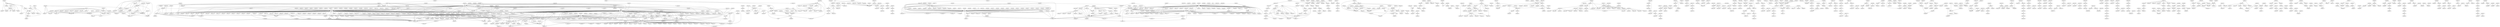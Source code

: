 digraph g
{

  /* list of nodes */
  "1a";
  "1a_1";
  "1a_2";
  "2a";
  "2a_1";
  "2a_2";
  "3a";
  "4b";
  "7a";
  "7b";
  "E";
  "HE";
  "HE_1";
  "HE_2";
  "M";
  "N";
  "ORF2";
  "ORF4a";
  "S";
  "S_1";
  "S_2";
  "group_1";
  "group_10";
  "group_100";
  "group_1000";
  "group_1001";
  "group_1002";
  "group_1003";
  "group_1004";
  "group_1005";
  "group_1006";
  "group_1007";
  "group_1008";
  "group_1009";
  "group_101";
  "group_1010";
  "group_1011";
  "group_1012";
  "group_1013";
  "group_1014";
  "group_1015";
  "group_1016";
  "group_1017";
  "group_1018";
  "group_1019";
  "group_102";
  "group_1020";
  "group_1021";
  "group_1022";
  "group_1023";
  "group_1024";
  "group_1025";
  "group_1026";
  "group_1027";
  "group_1028";
  "group_1029";
  "group_103";
  "group_1030";
  "group_1031";
  "group_1032";
  "group_1033";
  "group_1034";
  "group_1035";
  "group_1036";
  "group_1037";
  "group_1038";
  "group_1039";
  "group_104";
  "group_1040";
  "group_1041";
  "group_1042";
  "group_1043";
  "group_1044";
  "group_1045";
  "group_1046";
  "group_1047";
  "group_1048";
  "group_1049";
  "group_105";
  "group_1050";
  "group_1051";
  "group_1052";
  "group_1053";
  "group_1054";
  "group_1055";
  "group_1056";
  "group_1057";
  "group_1058";
  "group_1059";
  "group_106";
  "group_1060";
  "group_1061";
  "group_1062";
  "group_1063";
  "group_1064";
  "group_1065";
  "group_1066";
  "group_1067";
  "group_1068";
  "group_1069";
  "group_107";
  "group_1070";
  "group_1071";
  "group_1072";
  "group_1073";
  "group_1074";
  "group_1075";
  "group_1076";
  "group_1077";
  "group_1078";
  "group_1079";
  "group_108";
  "group_1080";
  "group_1081";
  "group_1082";
  "group_1083";
  "group_1084";
  "group_1085";
  "group_1086";
  "group_1087";
  "group_1088";
  "group_1089";
  "group_109";
  "group_1090";
  "group_1091";
  "group_1092";
  "group_1093";
  "group_1094";
  "group_1095";
  "group_1096";
  "group_1097";
  "group_1098";
  "group_1099";
  "group_11";
  "group_110";
  "group_1100";
  "group_1101";
  "group_1102";
  "group_1103";
  "group_1104";
  "group_1105";
  "group_1106";
  "group_1107";
  "group_1108";
  "group_1109";
  "group_111";
  "group_1110";
  "group_1111";
  "group_1112";
  "group_1113";
  "group_1114";
  "group_1115";
  "group_1116";
  "group_1117";
  "group_1118";
  "group_1119";
  "group_112";
  "group_1120";
  "group_1121";
  "group_1122";
  "group_1123";
  "group_1124";
  "group_1125";
  "group_1126";
  "group_1127";
  "group_1128";
  "group_1129";
  "group_113";
  "group_1130";
  "group_1131";
  "group_1132";
  "group_1133";
  "group_1134";
  "group_1135";
  "group_1136";
  "group_1137";
  "group_1138";
  "group_1139";
  "group_114";
  "group_1140";
  "group_1141";
  "group_1142";
  "group_1143";
  "group_1144";
  "group_1145";
  "group_1146";
  "group_1147";
  "group_1148";
  "group_1149";
  "group_115";
  "group_1150";
  "group_1151";
  "group_1152";
  "group_1153";
  "group_1154";
  "group_1155";
  "group_1156";
  "group_1157";
  "group_1158";
  "group_1159";
  "group_116";
  "group_1160";
  "group_1161";
  "group_1162";
  "group_1163";
  "group_1164";
  "group_1165";
  "group_1166";
  "group_1167";
  "group_1168";
  "group_1169";
  "group_117";
  "group_1170";
  "group_1171";
  "group_1172";
  "group_1173";
  "group_1174";
  "group_1175";
  "group_1176";
  "group_1177";
  "group_1178";
  "group_1179";
  "group_118";
  "group_1180";
  "group_1181";
  "group_1182";
  "group_1183";
  "group_1184";
  "group_1185";
  "group_1186";
  "group_1187";
  "group_1188";
  "group_1189";
  "group_119";
  "group_1190";
  "group_1191";
  "group_1192";
  "group_1193";
  "group_1194";
  "group_1195";
  "group_1196";
  "group_1197";
  "group_1198";
  "group_1199";
  "group_12";
  "group_120";
  "group_1200";
  "group_1201";
  "group_1202";
  "group_1203";
  "group_1204";
  "group_1205";
  "group_1206";
  "group_1207";
  "group_1208";
  "group_1209";
  "group_121";
  "group_1210";
  "group_1211";
  "group_1212";
  "group_1213";
  "group_1214";
  "group_1215";
  "group_1216";
  "group_1217";
  "group_1218";
  "group_1219";
  "group_122";
  "group_1220";
  "group_1221";
  "group_1222";
  "group_1223";
  "group_1224";
  "group_1225";
  "group_1226";
  "group_1227";
  "group_1228";
  "group_1229";
  "group_123";
  "group_1230";
  "group_1231";
  "group_1232";
  "group_1233";
  "group_1234";
  "group_1235";
  "group_1236";
  "group_1237";
  "group_1238";
  "group_1239";
  "group_124";
  "group_1240";
  "group_1241";
  "group_1242";
  "group_1243";
  "group_1244";
  "group_1245";
  "group_1246";
  "group_1247";
  "group_1248";
  "group_1249";
  "group_125";
  "group_1250";
  "group_1251";
  "group_1252";
  "group_1253";
  "group_1254";
  "group_1255";
  "group_1256";
  "group_1257";
  "group_1258";
  "group_1259";
  "group_126";
  "group_1260";
  "group_1261";
  "group_1262";
  "group_1263";
  "group_1264";
  "group_1265";
  "group_1266";
  "group_1267";
  "group_1268";
  "group_1269";
  "group_127";
  "group_1270";
  "group_1271";
  "group_1272";
  "group_1273";
  "group_1274";
  "group_1275";
  "group_1276";
  "group_1277";
  "group_1278";
  "group_1279";
  "group_128";
  "group_1280";
  "group_1281";
  "group_1282";
  "group_1283";
  "group_1284";
  "group_1285";
  "group_1286";
  "group_1287";
  "group_1288";
  "group_1289";
  "group_129";
  "group_1290";
  "group_1291";
  "group_1292";
  "group_1293";
  "group_1294";
  "group_1295";
  "group_1296";
  "group_1297";
  "group_1298";
  "group_1299";
  "group_13";
  "group_130";
  "group_1300";
  "group_1301";
  "group_1302";
  "group_1303";
  "group_1304";
  "group_1305";
  "group_1306";
  "group_1307";
  "group_1308";
  "group_1309";
  "group_131";
  "group_1310";
  "group_1311";
  "group_1312";
  "group_1313";
  "group_1314";
  "group_1315";
  "group_1316";
  "group_1317";
  "group_1318";
  "group_1319";
  "group_132";
  "group_1320";
  "group_1321";
  "group_1322";
  "group_1323";
  "group_1324";
  "group_1325";
  "group_1326";
  "group_1327";
  "group_1328";
  "group_1329";
  "group_133";
  "group_1330";
  "group_1331";
  "group_134";
  "group_135";
  "group_136";
  "group_137";
  "group_138";
  "group_139";
  "group_14";
  "group_140";
  "group_141";
  "group_142";
  "group_144";
  "group_145";
  "group_146";
  "group_147";
  "group_148";
  "group_149";
  "group_15";
  "group_150";
  "group_151";
  "group_152";
  "group_153";
  "group_154";
  "group_155";
  "group_156";
  "group_157";
  "group_158";
  "group_159";
  "group_16";
  "group_161";
  "group_162";
  "group_163";
  "group_164";
  "group_165";
  "group_166";
  "group_167";
  "group_168";
  "group_169";
  "group_17";
  "group_170";
  "group_171";
  "group_172";
  "group_173";
  "group_174";
  "group_175";
  "group_176";
  "group_177";
  "group_178";
  "group_179";
  "group_180";
  "group_181";
  "group_182";
  "group_184";
  "group_185";
  "group_186";
  "group_187";
  "group_188";
  "group_189";
  "group_19";
  "group_190";
  "group_191";
  "group_192";
  "group_193";
  "group_194";
  "group_195";
  "group_196";
  "group_197";
  "group_198";
  "group_199";
  "group_2";
  "group_20";
  "group_200";
  "group_201";
  "group_202";
  "group_203";
  "group_204";
  "group_205";
  "group_206";
  "group_207";
  "group_208";
  "group_209";
  "group_21";
  "group_210";
  "group_211";
  "group_212";
  "group_213";
  "group_214";
  "group_215";
  "group_216";
  "group_217";
  "group_218";
  "group_219";
  "group_22";
  "group_220";
  "group_221";
  "group_222";
  "group_223";
  "group_224";
  "group_225";
  "group_226";
  "group_227";
  "group_228";
  "group_229";
  "group_23";
  "group_230";
  "group_231";
  "group_232";
  "group_233";
  "group_234";
  "group_235";
  "group_236";
  "group_237";
  "group_238";
  "group_239";
  "group_24";
  "group_240";
  "group_241";
  "group_242";
  "group_243";
  "group_244";
  "group_245";
  "group_246";
  "group_247";
  "group_248";
  "group_249";
  "group_250";
  "group_251";
  "group_253";
  "group_254";
  "group_255";
  "group_256";
  "group_257";
  "group_258";
  "group_259";
  "group_26";
  "group_260";
  "group_261";
  "group_262";
  "group_263";
  "group_264";
  "group_265";
  "group_266";
  "group_267";
  "group_268";
  "group_269";
  "group_27";
  "group_270";
  "group_271";
  "group_272";
  "group_273";
  "group_274";
  "group_275";
  "group_276";
  "group_277";
  "group_278";
  "group_279";
  "group_28";
  "group_280";
  "group_281";
  "group_282";
  "group_283";
  "group_284";
  "group_285";
  "group_286";
  "group_287";
  "group_288";
  "group_289";
  "group_29";
  "group_290";
  "group_291";
  "group_292";
  "group_293";
  "group_294";
  "group_295";
  "group_296";
  "group_297";
  "group_298";
  "group_299";
  "group_3";
  "group_30";
  "group_300";
  "group_301";
  "group_302";
  "group_303";
  "group_304";
  "group_305";
  "group_306";
  "group_307";
  "group_308";
  "group_309";
  "group_31";
  "group_310";
  "group_311";
  "group_312";
  "group_313";
  "group_314";
  "group_315";
  "group_316";
  "group_317";
  "group_318";
  "group_319";
  "group_32";
  "group_320";
  "group_321";
  "group_322";
  "group_323";
  "group_324";
  "group_325";
  "group_326";
  "group_327";
  "group_328";
  "group_329";
  "group_33";
  "group_330";
  "group_331";
  "group_332";
  "group_333";
  "group_334";
  "group_335";
  "group_336";
  "group_337";
  "group_338";
  "group_339";
  "group_34";
  "group_340";
  "group_341";
  "group_342";
  "group_343";
  "group_344";
  "group_345";
  "group_346";
  "group_347";
  "group_348";
  "group_349";
  "group_350";
  "group_351";
  "group_352";
  "group_353";
  "group_354";
  "group_355";
  "group_356";
  "group_357";
  "group_358";
  "group_359";
  "group_36";
  "group_360";
  "group_361";
  "group_362";
  "group_363";
  "group_364";
  "group_365";
  "group_366";
  "group_367";
  "group_368";
  "group_369";
  "group_370";
  "group_371";
  "group_374";
  "group_375";
  "group_376";
  "group_377";
  "group_378";
  "group_379";
  "group_38";
  "group_380";
  "group_381";
  "group_382";
  "group_383";
  "group_384";
  "group_385";
  "group_386";
  "group_387";
  "group_388";
  "group_389";
  "group_39";
  "group_390";
  "group_391";
  "group_392";
  "group_393";
  "group_394";
  "group_395";
  "group_396";
  "group_397";
  "group_398";
  "group_399";
  "group_4";
  "group_40";
  "group_400";
  "group_401";
  "group_402";
  "group_403";
  "group_404";
  "group_405";
  "group_406";
  "group_407";
  "group_408";
  "group_409";
  "group_41";
  "group_410";
  "group_411";
  "group_412";
  "group_413";
  "group_414";
  "group_415";
  "group_416";
  "group_417";
  "group_418";
  "group_419";
  "group_42";
  "group_420";
  "group_421";
  "group_422";
  "group_423";
  "group_424";
  "group_425";
  "group_426";
  "group_427";
  "group_428";
  "group_429";
  "group_43";
  "group_430";
  "group_431";
  "group_432";
  "group_433";
  "group_434";
  "group_435";
  "group_436";
  "group_437";
  "group_438";
  "group_439";
  "group_44";
  "group_440";
  "group_441";
  "group_442";
  "group_443";
  "group_444";
  "group_445";
  "group_446";
  "group_447";
  "group_448";
  "group_449";
  "group_45";
  "group_450";
  "group_451";
  "group_452";
  "group_453";
  "group_454";
  "group_455";
  "group_456";
  "group_457";
  "group_458";
  "group_459";
  "group_46";
  "group_460";
  "group_461";
  "group_462";
  "group_463";
  "group_464";
  "group_465";
  "group_466";
  "group_467";
  "group_468";
  "group_469";
  "group_470";
  "group_471";
  "group_472";
  "group_473";
  "group_474";
  "group_475";
  "group_476";
  "group_477";
  "group_478";
  "group_479";
  "group_48";
  "group_480";
  "group_481";
  "group_482";
  "group_483";
  "group_484";
  "group_487";
  "group_488";
  "group_489";
  "group_490";
  "group_491";
  "group_492";
  "group_493";
  "group_494";
  "group_495";
  "group_496";
  "group_497";
  "group_498";
  "group_499";
  "group_50";
  "group_500";
  "group_501";
  "group_502";
  "group_503";
  "group_504";
  "group_505";
  "group_506";
  "group_507";
  "group_508";
  "group_509";
  "group_51";
  "group_510";
  "group_511";
  "group_512";
  "group_513";
  "group_514";
  "group_515";
  "group_516";
  "group_517";
  "group_518";
  "group_519";
  "group_52";
  "group_520";
  "group_521";
  "group_522";
  "group_523";
  "group_524";
  "group_525";
  "group_526";
  "group_527";
  "group_528";
  "group_529";
  "group_530";
  "group_531";
  "group_532";
  "group_533";
  "group_534";
  "group_535";
  "group_536";
  "group_537";
  "group_538";
  "group_539";
  "group_540";
  "group_541";
  "group_542";
  "group_543";
  "group_544";
  "group_545";
  "group_546";
  "group_547";
  "group_548";
  "group_549";
  "group_55";
  "group_550";
  "group_551";
  "group_552";
  "group_553";
  "group_554";
  "group_555";
  "group_556";
  "group_557";
  "group_558";
  "group_559";
  "group_56";
  "group_560";
  "group_561";
  "group_562";
  "group_563";
  "group_564";
  "group_565";
  "group_566";
  "group_567";
  "group_568";
  "group_569";
  "group_57";
  "group_570";
  "group_571";
  "group_572";
  "group_573";
  "group_574";
  "group_575";
  "group_576";
  "group_577";
  "group_578";
  "group_579";
  "group_58";
  "group_580";
  "group_581";
  "group_582";
  "group_583";
  "group_584";
  "group_585";
  "group_586";
  "group_587";
  "group_588";
  "group_589";
  "group_59";
  "group_590";
  "group_591";
  "group_592";
  "group_593";
  "group_596";
  "group_597";
  "group_598";
  "group_599";
  "group_6";
  "group_60";
  "group_600";
  "group_601";
  "group_602";
  "group_603";
  "group_604";
  "group_605";
  "group_606";
  "group_607";
  "group_608";
  "group_609";
  "group_61";
  "group_610";
  "group_611";
  "group_612";
  "group_613";
  "group_614";
  "group_615";
  "group_616";
  "group_617";
  "group_618";
  "group_619";
  "group_62";
  "group_620";
  "group_621";
  "group_622";
  "group_623";
  "group_624";
  "group_625";
  "group_627";
  "group_628";
  "group_629";
  "group_63";
  "group_630";
  "group_631";
  "group_632";
  "group_633";
  "group_634";
  "group_635";
  "group_636";
  "group_637";
  "group_638";
  "group_639";
  "group_64";
  "group_640";
  "group_641";
  "group_642";
  "group_643";
  "group_644";
  "group_645";
  "group_646";
  "group_647";
  "group_648";
  "group_649";
  "group_65";
  "group_650";
  "group_651";
  "group_652";
  "group_653";
  "group_654";
  "group_655";
  "group_656";
  "group_657";
  "group_658";
  "group_659";
  "group_660";
  "group_661";
  "group_662";
  "group_663";
  "group_664";
  "group_665";
  "group_666";
  "group_668";
  "group_669";
  "group_67";
  "group_670";
  "group_671";
  "group_672";
  "group_673";
  "group_674";
  "group_675";
  "group_676";
  "group_677";
  "group_678";
  "group_679";
  "group_68";
  "group_680";
  "group_681";
  "group_682";
  "group_683";
  "group_684";
  "group_685";
  "group_686";
  "group_687";
  "group_688";
  "group_689";
  "group_69";
  "group_690";
  "group_691";
  "group_692";
  "group_693";
  "group_694";
  "group_695";
  "group_696";
  "group_697";
  "group_698";
  "group_699";
  "group_7";
  "group_70";
  "group_700";
  "group_701";
  "group_702";
  "group_703";
  "group_704";
  "group_705";
  "group_706";
  "group_707";
  "group_708";
  "group_709";
  "group_71";
  "group_710";
  "group_711";
  "group_712";
  "group_713";
  "group_714";
  "group_715";
  "group_716";
  "group_717";
  "group_718";
  "group_719";
  "group_72";
  "group_720";
  "group_721";
  "group_722";
  "group_723";
  "group_724";
  "group_725";
  "group_726";
  "group_727";
  "group_728";
  "group_729";
  "group_73";
  "group_730";
  "group_731";
  "group_732";
  "group_733";
  "group_734";
  "group_735";
  "group_736";
  "group_737";
  "group_738";
  "group_739";
  "group_740";
  "group_741";
  "group_742";
  "group_743";
  "group_744";
  "group_745";
  "group_746";
  "group_747";
  "group_748";
  "group_749";
  "group_75";
  "group_750";
  "group_751";
  "group_752";
  "group_753";
  "group_754";
  "group_755";
  "group_756";
  "group_757";
  "group_758";
  "group_759";
  "group_76";
  "group_760";
  "group_761";
  "group_762";
  "group_763";
  "group_764";
  "group_765";
  "group_766";
  "group_767";
  "group_768";
  "group_769";
  "group_77";
  "group_770";
  "group_771";
  "group_772";
  "group_773";
  "group_774";
  "group_775";
  "group_776";
  "group_777";
  "group_778";
  "group_779";
  "group_78";
  "group_780";
  "group_781";
  "group_782";
  "group_783";
  "group_784";
  "group_785";
  "group_786";
  "group_787";
  "group_788";
  "group_789";
  "group_79";
  "group_790";
  "group_791";
  "group_792";
  "group_793";
  "group_794";
  "group_795";
  "group_796";
  "group_797";
  "group_798";
  "group_799";
  "group_8";
  "group_80";
  "group_800";
  "group_801";
  "group_802";
  "group_803";
  "group_804";
  "group_805";
  "group_806";
  "group_807";
  "group_808";
  "group_809";
  "group_81";
  "group_810";
  "group_811";
  "group_812";
  "group_813";
  "group_814";
  "group_815";
  "group_816";
  "group_817";
  "group_818";
  "group_819";
  "group_82";
  "group_820";
  "group_821";
  "group_822";
  "group_823";
  "group_824";
  "group_825";
  "group_826";
  "group_827";
  "group_828";
  "group_829";
  "group_83";
  "group_830";
  "group_831";
  "group_832";
  "group_833";
  "group_834";
  "group_835";
  "group_836";
  "group_837";
  "group_838";
  "group_839";
  "group_84";
  "group_840";
  "group_841";
  "group_842";
  "group_843";
  "group_844";
  "group_845";
  "group_846";
  "group_847";
  "group_848";
  "group_849";
  "group_85";
  "group_850";
  "group_851";
  "group_852";
  "group_853";
  "group_854";
  "group_855";
  "group_856";
  "group_857";
  "group_858";
  "group_859";
  "group_86";
  "group_860";
  "group_861";
  "group_862";
  "group_863";
  "group_864";
  "group_865";
  "group_866";
  "group_867";
  "group_868";
  "group_869";
  "group_87";
  "group_870";
  "group_871";
  "group_872";
  "group_873";
  "group_874";
  "group_875";
  "group_876";
  "group_877";
  "group_878";
  "group_879";
  "group_88";
  "group_880";
  "group_881";
  "group_882";
  "group_883";
  "group_884";
  "group_885";
  "group_886";
  "group_887";
  "group_888";
  "group_889";
  "group_89";
  "group_890";
  "group_891";
  "group_892";
  "group_893";
  "group_894";
  "group_895";
  "group_896";
  "group_897";
  "group_898";
  "group_899";
  "group_90";
  "group_900";
  "group_901";
  "group_902";
  "group_903";
  "group_904";
  "group_905";
  "group_906";
  "group_907";
  "group_908";
  "group_909";
  "group_91";
  "group_910";
  "group_911";
  "group_912";
  "group_913";
  "group_914";
  "group_915";
  "group_916";
  "group_917";
  "group_918";
  "group_919";
  "group_92";
  "group_920";
  "group_921";
  "group_922";
  "group_923";
  "group_924";
  "group_925";
  "group_926";
  "group_927";
  "group_928";
  "group_929";
  "group_93";
  "group_930";
  "group_931";
  "group_932";
  "group_933";
  "group_934";
  "group_935";
  "group_936";
  "group_937";
  "group_938";
  "group_939";
  "group_94";
  "group_940";
  "group_941";
  "group_942";
  "group_943";
  "group_944";
  "group_945";
  "group_946";
  "group_947";
  "group_948";
  "group_949";
  "group_95";
  "group_950";
  "group_951";
  "group_952";
  "group_953";
  "group_954";
  "group_955";
  "group_956";
  "group_957";
  "group_958";
  "group_959";
  "group_96";
  "group_960";
  "group_961";
  "group_962";
  "group_963";
  "group_964";
  "group_965";
  "group_966";
  "group_967";
  "group_968";
  "group_969";
  "group_97";
  "group_970";
  "group_971";
  "group_972";
  "group_973";
  "group_974";
  "group_975";
  "group_976";
  "group_977";
  "group_978";
  "group_979";
  "group_980";
  "group_981";
  "group_982";
  "group_983";
  "group_984";
  "group_985";
  "group_986";
  "group_987";
  "group_988";
  "group_989";
  "group_99";
  "group_990";
  "group_991";
  "group_992";
  "group_993";
  "group_994";
  "group_995";
  "group_996";
  "group_997";
  "group_998";
  "group_999";
  "rep";
  "rep_1";
  "rep_2";
  "rep_3";

  /* list of edges */
  "2a" -> "HE" [weight = "1.37179487179488"];
  "2a_1" -> "2a_2" [weight = "735"];
  "2a_1" -> "group_591" [weight = "735"];
  "2a_2" -> "group_86" [weight = "735"];
  "2a" -> "group_1058" [weight = "214"];
  "2a" -> "group_598" [weight = "735"];
  "3a" -> "group_221" [weight = "1"];
  "3a" -> "group_226" [weight = "1"];
  "4b" -> "4b" [weight = "21.6666666666667"];
  "4b" -> "group_20" [weight = "520"];
  "4b" -> "group_22" [weight = "520"];
  "4b" -> "group_23" [weight = "520"];
  "4b" -> "group_75" [weight = "1.13289760348584"];
  "4b" -> "group_768" [weight = "130"];
  "4b" -> "group_779" [weight = "520"];
  "7a" -> "group_1234" [weight = "355"];
  "7a" -> "group_164" [weight = "1.00282485875706"];
  "7b" -> "group_30" [weight = "49"];
  "E" -> "group_209" [weight = "0.999999999999995"];
  "HE_1" -> "HE_2" [weight = "735"];
  "HE_2" -> "group_487" [weight = "735"];
  "M" -> "4b" [weight = "9.81132075471699"];
  "M" -> "group_75" [weight = "1.12798264642083"];
  "M" -> "group_768" [weight = "130"];
  "M" -> "group_779" [weight = "520"];
  "N" -> "M" [weight = "1"];
  "N" -> "group_362" [weight = "260"];
  "ORF2" -> "group_253" [weight = "735"];
  "ORF4a" -> "group_1019" [weight = "454"];
  "ORF4a" -> "group_109" [weight = "151.333333333333"];
  "ORF4a" -> "group_154" [weight = "113.5"];
  "ORF4a" -> "group_348" [weight = "454"];
  "ORF4a" -> "group_52" [weight = "41.2727272727273"];
  "ORF4a" -> "group_93" [weight = "227"];
  "ORF4a" -> "group_969" [weight = "75.6666666666667"];
  "S" -> "4b" [weight = "1.00386100386101"];
  "S_2" -> "group_387" [weight = "735"];
  "S" -> "group_21" [weight = "520"];
  "S" -> "group_22" [weight = "520"];
  "group_1000" -> "group_1001" [weight = "367.5"];
  "group_1000" -> "group_221" [weight = "367.5"];
  "group_1001" -> "group_164" [weight = "367.5"];
  "group_1003" -> "group_146" [weight = "183.75"];
  "group_100" -> "group_379" [weight = "147"];
  "group_100" -> "group_38" [weight = "105"];
  "group_100" -> "group_517" [weight = "735"];
  "group_100" -> "group_602" [weight = "245"];
  "group_1010" -> "rep_2" [weight = "735"];
  "group_1012" -> "group_1011" [weight = "735"];
  "group_1012" -> "group_14" [weight = "735"];
  "group_1013" -> "group_1014" [weight = "735"];
  "group_1013" -> "group_45" [weight = "735"];
  "group_1015" -> "group_30" [weight = "735"];
  "group_1016" -> "group_1017" [weight = "735"];
  "group_1017" -> "group_1018" [weight = "735"];
  "group_101" -> "group_119" [weight = "11.2631578947368"];
  "group_1021" -> "group_119" [weight = "214"];
  "group_1023" -> "group_4" [weight = "735"];
  "group_1025" -> "group_1024" [weight = "735"];
  "group_1025" -> "group_186" [weight = "735"];
  "group_1026" -> "group_73" [weight = "735"];
  "group_1029" -> "group_1028" [weight = "735"];
  "group_1029" -> "group_1030" [weight = "735"];
  "group_102" -> "group_10" [weight = "5.35660894481126"];
  "group_102" -> "group_12" [weight = "31.5"];
  "group_102" -> "group_601" [weight = "735"];
  "group_102" -> "group_799" [weight = "735"];
  "group_1032" -> "group_114" [weight = "245"];
  "group_1032" -> "group_351" [weight = "122.5"];
  "group_1032" -> "group_354" [weight = "735"];
  "group_1033" -> "group_1034" [weight = "81.6666666666667"];
  "group_1033" -> "group_1043" [weight = "735"];
  "group_1034" -> "group_1035" [weight = "122.5"];
  "group_1034" -> "group_1042" [weight = "735"];
  "group_1034" -> "group_1046" [weight = "735"];
  "group_1039" -> "group_134" [weight = "735"];
  "group_1039" -> "group_223" [weight = "735"];
  "group_1043" -> "group_1044" [weight = "735"];
  "group_1047" -> "group_1035" [weight = "735"];
  "group_1049" -> "group_355" [weight = "735"];
  "group_1049" -> "group_356" [weight = "735"];
  "group_104" -> "group_103" [weight = "735"];
  "group_104" -> "group_205" [weight = "735"];
  "group_1051" -> "group_1050" [weight = "367.5"];
  "group_1051" -> "group_357" [weight = "367.5"];
  "group_1053" -> "group_1052" [weight = "367.5"];
  "group_1053" -> "group_358" [weight = "367.5"];
  "group_1054" -> "group_317" [weight = "122.5"];
  "group_1054" -> "group_318" [weight = "122.5"];
  "group_1055" -> "group_1056" [weight = "735"];
  "group_1056" -> "group_356" [weight = "735"];
  "group_1059" -> "group_1058" [weight = "214"];
  "group_1059" -> "group_120" [weight = "214"];
  "group_105" -> "group_103" [weight = "735"];
  "group_1060" -> "rep_2" [weight = "735"];
  "group_1061" -> "group_1062" [weight = "735"];
  "group_1065" -> "group_1" [weight = "65"];
  "group_1065" -> "group_36" [weight = "65"];
  "group_1067" -> "group_215" [weight = "189"];
  "group_1069" -> "group_1070" [weight = "735"];
  "group_1070" -> "group_1071" [weight = "735"];
  "group_1072" -> "group_1071" [weight = "735"];
  "group_1072" -> "group_1073" [weight = "735"];
  "group_1073" -> "group_1074" [weight = "735"];
  "group_1074" -> "group_1075" [weight = "735"];
  "group_1077" -> "group_1078" [weight = "367.5"];
  "group_1077" -> "group_363" [weight = "367.5"];
  "group_1079" -> "group_1080" [weight = "367.5"];
  "group_107" -> "group_4" [weight = "9.05687203791469"];
  "group_1080" -> "group_1076" [weight = "367.5"];
  "group_1081" -> "group_67" [weight = "189"];
  "group_1085" -> "group_365" [weight = "735"];
  "group_1086" -> "group_1087" [weight = "735"];
  "group_1086" -> "group_365" [weight = "735"];
  "group_1088" -> "group_1087" [weight = "735"];
  "group_1089" -> "group_1088" [weight = "735"];
  "group_1089" -> "group_1090" [weight = "735"];
  "group_108" -> "group_109" [weight = "454"];
  "group_108" -> "group_52" [weight = "41.2727272727273"];
  "group_108" -> "group_90" [weight = "37.8333333333333"];
  "group_1090" -> "group_1091" [weight = "735"];
  "group_1091" -> "group_1092" [weight = "735"];
  "group_1093" -> "group_115" [weight = "735"];
  "group_1093" -> "group_85" [weight = "735"];
  "group_1094" -> "group_1095" [weight = "735"];
  "group_1095" -> "group_1096" [weight = "735"];
  "group_1097" -> "group_1096" [weight = "735"];
  "group_1097" -> "group_366" [weight = "735"];
  "group_1098" -> "group_1099" [weight = "735"];
  "group_1098" -> "group_1120" [weight = "735"];
  "group_1099" -> "group_1100" [weight = "735"];
  "group_109" -> "group_1020" [weight = "454"];
  "group_109" -> "group_52" [weight = "1.05336426914153"];
  "group_109" -> "group_830" [weight = "454"];
  "group_10" -> "group_1066" [weight = "65"];
  "group_10" -> "group_1133" [weight = "735"];
  "group_10" -> "group_1140" [weight = "65"];
  "group_10" -> "group_1143" [weight = "65"];
  "group_10" -> "group_1144" [weight = "65"];
  "group_10" -> "group_1167" [weight = "65"];
  "group_10" -> "group_1198" [weight = "13"];
  "group_10" -> "group_1199" [weight = "16.25"];
  "group_10" -> "group_124" [weight = "9.953125"];
  "group_10" -> "group_150" [weight = "9.16986564299424"];
  "group_10" -> "group_189" [weight = "12.5558475689882"];
  "group_10" -> "group_190" [weight = "55.2312138728324"];
  "group_10" -> "group_488" [weight = "735"];
  "group_10" -> "group_492" [weight = "735"];
  "group_10" -> "group_533" [weight = "735"];
  "group_10" -> "group_610" [weight = "735"];
  "group_10" -> "group_613" [weight = "735"];
  "group_10" -> "group_658" [weight = "735"];
  "group_10" -> "group_677" [weight = "26.7231199502797"];
  "group_10" -> "group_679" [weight = "735"];
  "group_10" -> "group_771" [weight = "31.056338028169"];
  "group_10" -> "group_782" [weight = "65"];
  "group_10" -> "group_79" [weight = "4.08333333333333"];
  "group_10" -> "group_82" [weight = "19.90625"];
  "group_10" -> "group_847" [weight = "65"];
  "group_10" -> "group_848" [weight = "32.5"];
  "group_10" -> "group_853" [weight = "65"];
  "group_10" -> "group_971" [weight = "32.5"];
  "group_10" -> "group_978" [weight = "189"];
  "group_1100" -> "group_1101" [weight = "735"];
  "group_1102" -> "group_1101" [weight = "735"];
  "group_1104" -> "group_1103" [weight = "735"];
  "group_1104" -> "group_1105" [weight = "735"];
  "group_1105" -> "group_1106" [weight = "735"];
  "group_1106" -> "group_1107" [weight = "735"];
  "group_1107" -> "group_1108" [weight = "735"];
  "group_1109" -> "group_1108" [weight = "735"];
  "group_1109" -> "group_1110" [weight = "735"];
  "group_110" -> "group_109" [weight = "454"];
  "group_1111" -> "group_1110" [weight = "735"];
  "group_1111" -> "group_1112" [weight = "735"];
  "group_1112" -> "group_1113" [weight = "735"];
  "group_1113" -> "group_1114" [weight = "735"];
  "group_1115" -> "group_4" [weight = "94.5"];
  "group_1117" -> "group_1095" [weight = "735"];
  "group_1118" -> "group_1095" [weight = "735"];
  "group_1118" -> "group_1119" [weight = "735"];
  "group_111" -> "group_343" [weight = "31.9921875"];
  "group_111" -> "group_73" [weight = "94.5"];
  "group_111" -> "group_970" [weight = "94.5"];
  "group_1120" -> "group_1121" [weight = "735"];
  "group_1121" -> "group_1122" [weight = "735"];
  "group_1122" -> "group_1123" [weight = "735"];
  "group_1125" -> "group_4" [weight = "32.5"];
  "group_1126" -> "group_1127" [weight = "32.5"];
  "group_1128" -> "group_8" [weight = "735"];
  "group_1129" -> "group_1130" [weight = "735"];
  "group_1129" -> "group_8" [weight = "735"];
  "group_112" -> "group_717" [weight = "735"];
  "group_1130" -> "group_1131" [weight = "735"];
  "group_1132" -> "group_1131" [weight = "735"];
  "group_1132" -> "group_82" [weight = "735"];
  "group_1135" -> "group_4" [weight = "65"];
  "group_1136" -> "group_10" [weight = "65"];
  "group_1138" -> "group_1139" [weight = "65"];
  "group_1139" -> "group_67" [weight = "65"];
  "group_113" -> "group_223" [weight = "27.2222222222222"];
  "group_1141" -> "group_13" [weight = "65"];
  "group_1141" -> "group_69" [weight = "65"];
  "group_1142" -> "group_1" [weight = "65"];
  "group_1142" -> "group_10" [weight = "65"];
  "group_1145" -> "group_635" [weight = "735"];
  "group_1146" -> "group_1147" [weight = "735"];
  "group_1146" -> "group_635" [weight = "735"];
  "group_1147" -> "group_1148" [weight = "735"];
  "group_1148" -> "group_1149" [weight = "735"];
  "group_1149" -> "group_302" [weight = "735"];
  "group_1151" -> "group_1150" [weight = "735"];
  "group_1152" -> "group_1151" [weight = "735"];
  "group_1152" -> "group_1153" [weight = "735"];
  "group_1153" -> "group_1154" [weight = "735"];
  "group_1154" -> "group_1155" [weight = "735"];
  "group_1155" -> "group_1156" [weight = "735"];
  "group_1157" -> "group_365" [weight = "367.5"];
  "group_1159" -> "group_1158" [weight = "367.5"];
  "group_1159" -> "group_1160" [weight = "367.5"];
  "group_115" -> "group_121" [weight = "40.8333333333333"];
  "group_115" -> "group_381" [weight = "735"];
  "group_1161" -> "group_1160" [weight = "367.5"];
  "group_1161" -> "group_1162" [weight = "367.5"];
  "group_1163" -> "group_1162" [weight = "367.5"];
  "group_1163" -> "group_1164" [weight = "367.5"];
  "group_1164" -> "group_1165" [weight = "367.5"];
  "group_1166" -> "group_1165" [weight = "367.5"];
  "group_1168" -> "group_1169" [weight = "367.5"];
  "group_1169" -> "group_1170" [weight = "367.5"];
  "group_1170" -> "group_1171" [weight = "367.5"];
  "group_1171" -> "group_1172" [weight = "367.5"];
  "group_1172" -> "group_1173" [weight = "367.5"];
  "group_1173" -> "group_1174" [weight = "367.5"];
  "group_1175" -> "group_1174" [weight = "367.5"];
  "group_1175" -> "group_370" [weight = "367.5"];
  "group_1176" -> "group_185" [weight = "32.5"];
  "group_1176" -> "group_84" [weight = "32.5"];
  "group_1179" -> "group_1178" [weight = "735"];
  "group_1179" -> "group_1180" [weight = "735"];
  "group_117" -> "group_171" [weight = "367.5"];
  "group_117" -> "group_60" [weight = "147"];
  "group_117" -> "group_63" [weight = "367.5"];
  "group_117" -> "group_730" [weight = "735"];
  "group_1180" -> "group_1181" [weight = "735"];
  "group_1181" -> "group_1182" [weight = "735"];
  "group_1183" -> "group_1182" [weight = "735"];
  "group_1183" -> "group_1184" [weight = "735"];
  "group_1185" -> "rep_2" [weight = "735"];
  "group_1187" -> "group_1186" [weight = "735"];
  "group_1187" -> "group_14" [weight = "735"];
  "group_1189" -> "group_218" [weight = "735"];
  "group_1189" -> "group_67" [weight = "735"];
  "group_118" -> "group_322" [weight = "367.5"];
  "group_118" -> "group_38" [weight = "49"];
  "group_118" -> "group_72" [weight = "40.8333333333333"];
  "group_1191" -> "group_1190" [weight = "735"];
  "group_1191" -> "group_337" [weight = "735"];
  "group_1192" -> "group_1193" [weight = "735"];
  "group_1194" -> "group_97" [weight = "107"];
  "group_1196" -> "group_1195" [weight = "735"];
  "group_1197" -> "group_1194" [weight = "214"];
  "group_1197" -> "group_132" [weight = "214"];
  "group_119" -> "group_1022" [weight = "214"];
  "group_119" -> "group_212" [weight = "53.5"];
  "group_119" -> "group_32" [weight = "4.97674418604651"];
  "group_119" -> "group_471" [weight = "107"];
  "group_119" -> "group_515" [weight = "214"];
  "group_119" -> "group_990" [weight = "35.6666666666667"];
  "group_11" -> "group_10" [weight = "29.859375"];
  "group_11" -> "group_12" [weight = "1.44580440155349"];
  "group_11" -> "group_73" [weight = "7.98838829540177"];
  "group_1202" -> "group_204" [weight = "735"];
  "group_1202" -> "group_217" [weight = "735"];
  "group_1203" -> "group_149" [weight = "735"];
  "group_1204" -> "group_1205" [weight = "735"];
  "group_1206" -> "group_176" [weight = "735"];
  "group_1206" -> "group_400" [weight = "735"];
  "group_1207" -> "group_241" [weight = "735"];
  "group_1209" -> "group_165" [weight = "735"];
  "group_120" -> "group_101" [weight = "11.2631578947368"];
  "group_120" -> "group_1021" [weight = "214"];
  "group_120" -> "group_1022" [weight = "214"];
  "group_120" -> "group_119" [weight = "35.6666666666667"];
  "group_120" -> "group_390" [weight = "107"];
  "group_120" -> "group_471" [weight = "107"];
  "group_120" -> "group_515" [weight = "214"];
  "group_120" -> "group_86" [weight = "5.63157894736842"];
  "group_120" -> "group_979" [weight = "214"];
  "group_120" -> "group_990" [weight = "35.6666666666667"];
  "group_1210" -> "group_1211" [weight = "735"];
  "group_1210" -> "group_714" [weight = "735"];
  "group_1212" -> "group_112" [weight = "735"];
  "group_1212" -> "group_1211" [weight = "735"];
  "group_1213" -> "group_112" [weight = "735"];
  "group_1213" -> "group_1214" [weight = "735"];
  "group_1215" -> "group_619" [weight = "735"];
  "group_1216" -> "group_1217" [weight = "735"];
  "group_1216" -> "group_293" [weight = "735"];
  "group_1218" -> "group_683" [weight = "245"];
  "group_1220" -> "group_686" [weight = "735"];
  "group_1220" -> "group_688" [weight = "735"];
  "group_1222" -> "group_1221" [weight = "735"];
  "group_1222" -> "group_1223" [weight = "735"];
  "group_1223" -> "group_1224" [weight = "735"];
  "group_1224" -> "group_1225" [weight = "735"];
  "group_1225" -> "group_1226" [weight = "735"];
  "group_1226" -> "group_1227" [weight = "735"];
  "group_1227" -> "group_1228" [weight = "735"];
  "group_1228" -> "group_1229" [weight = "735"];
  "group_122" -> "group_544" [weight = "735"];
  "group_1231" -> "group_1232" [weight = "183.75"];
  "group_1232" -> "group_250" [weight = "183.75"];
  "group_1233" -> "ORF2" [weight = "183.75"];
  "group_1233" -> "group_253" [weight = "183.75"];
  "group_1235" -> "group_65" [weight = "147"];
  "group_1238" -> "group_1237" [weight = "183.75"];
  "group_1238" -> "group_1239" [weight = "183.75"];
  "group_1239" -> "group_1237" [weight = "735"];
  "group_123" -> "group_188" [weight = "38.6842105263158"];
  "group_1240" -> "group_1236" [weight = "147"];
  "group_1240" -> "group_65" [weight = "147"];
  "group_1241" -> "group_133" [weight = "355"];
  "group_1242" -> "group_65" [weight = "735"];
  "group_1243" -> "group_1244" [weight = "735"];
  "group_1243" -> "group_65" [weight = "735"];
  "group_1244" -> "group_1245" [weight = "735"];
  "group_1246" -> "group_1245" [weight = "735"];
  "group_1246" -> "group_1247" [weight = "735"];
  "group_1247" -> "group_1248" [weight = "735"];
  "group_1249" -> "group_1250" [weight = "735"];
  "group_1250" -> "group_1251" [weight = "735"];
  "group_1251" -> "group_1252" [weight = "735"];
  "group_1253" -> "group_1252" [weight = "735"];
  "group_1253" -> "group_1254" [weight = "735"];
  "group_1255" -> "group_1256" [weight = "735"];
  "group_1257" -> "group_1256" [weight = "735"];
  "group_1259" -> "group_1260" [weight = "735"];
  "group_125" -> "group_24" [weight = "122.5"];
  "group_125" -> "group_30" [weight = "105"];
  "group_1260" -> "group_1261" [weight = "735"];
  "group_1261" -> "group_1262" [weight = "735"];
  "group_1263" -> "group_1262" [weight = "735"];
  "group_1263" -> "group_1264" [weight = "735"];
  "group_1265" -> "group_1266" [weight = "735"];
  "group_1267" -> "group_1266" [weight = "735"];
  "group_1267" -> "group_1268" [weight = "735"];
  "group_1268" -> "group_1269" [weight = "735"];
  "group_1269" -> "group_1270" [weight = "735"];
  "group_126" -> "group_194" [weight = "183.75"];
  "group_1270" -> "group_1271" [weight = "735"];
  "group_1272" -> "group_1271" [weight = "735"];
  "group_1273" -> "group_1272" [weight = "735"];
  "group_1273" -> "group_1274" [weight = "735"];
  "group_1275" -> "group_1276" [weight = "735"];
  "group_1276" -> "group_1277" [weight = "735"];
  "group_1278" -> "group_1277" [weight = "735"];
  "group_1278" -> "group_1279" [weight = "735"];
  "group_127" -> "group_579" [weight = "189"];
  "group_1280" -> "group_1279" [weight = "735"];
  "group_1280" -> "group_1281" [weight = "735"];
  "group_1282" -> "group_1281" [weight = "735"];
  "group_1282" -> "group_1283" [weight = "735"];
  "group_1283" -> "group_1284" [weight = "735"];
  "group_1285" -> "group_1286" [weight = "735"];
  "group_1286" -> "group_1287" [weight = "735"];
  "group_1287" -> "group_1288" [weight = "735"];
  "group_1288" -> "group_1289" [weight = "735"];
  "group_1290" -> "group_1289" [weight = "735"];
  "group_1291" -> "group_1290" [weight = "735"];
  "group_1291" -> "group_1292" [weight = "735"];
  "group_1292" -> "group_1293" [weight = "735"];
  "group_1294" -> "group_1293" [weight = "735"];
  "group_1296" -> "group_72" [weight = "735"];
  "group_1298" -> "group_1299" [weight = "735"];
  "group_129" -> "group_128" [weight = "735"];
  "group_12" -> "group_111" [weight = "94.5"];
  "group_12" -> "group_1124" [weight = "94.5"];
  "group_12" -> "group_145" [weight = "37.8"];
  "group_12" -> "group_187" [weight = "63"];
  "group_12" -> "group_195" [weight = "14.5384615384615"];
  "group_12" -> "group_43" [weight = "3.43636363636364"];
  "group_12" -> "group_446" [weight = "189"];
  "group_12" -> "group_579" [weight = "189"];
  "group_12" -> "group_676" [weight = "189"];
  "group_12" -> "group_77" [weight = "7"];
  "group_12" -> "group_772" [weight = "189"];
  "group_12" -> "group_80" [weight = "94.5"];
  "group_12" -> "group_834" [weight = "189"];
  "group_12" -> "group_838" [weight = "189"];
  "group_12" -> "group_842" [weight = "94.5"];
  "group_12" -> "group_843" [weight = "189"];
  "group_12" -> "group_854" [weight = "189"];
  "group_12" -> "group_861" [weight = "189"];
  "group_12" -> "group_951" [weight = "189"];
  "group_1300" -> "group_1299" [weight = "735"];
  "group_1300" -> "group_1301" [weight = "735"];
  "group_1301" -> "group_1302" [weight = "735"];
  "group_1302" -> "group_1303" [weight = "735"];
  "group_1303" -> "group_1304" [weight = "735"];
  "group_1304" -> "group_1305" [weight = "735"];
  "group_1305" -> "group_1306" [weight = "735"];
  "group_1306" -> "group_1307" [weight = "735"];
  "group_1308" -> "group_92" [weight = "735"];
  "group_1309" -> "group_1310" [weight = "735"];
  "group_1309" -> "group_92" [weight = "735"];
  "group_130" -> "group_1258" [weight = "735"];
  "group_130" -> "group_148" [weight = "735"];
  "group_130" -> "group_222" [weight = "735"];
  "group_1310" -> "group_1311" [weight = "735"];
  "group_1311" -> "group_1312" [weight = "735"];
  "group_1312" -> "group_1313" [weight = "735"];
  "group_1313" -> "group_1314" [weight = "735"];
  "group_1314" -> "group_209" [weight = "735"];
  "group_1316" -> "group_1317" [weight = "735"];
  "group_1318" -> "group_1317" [weight = "735"];
  "group_1318" -> "group_1319" [weight = "735"];
  "group_1319" -> "group_1320" [weight = "735"];
  "group_1320" -> "group_1321" [weight = "735"];
  "group_1321" -> "group_1322" [weight = "735"];
  "group_132" -> "2a" [weight = "1.04901960784314"];
  "group_1323" -> "group_1322" [weight = "735"];
  "group_1323" -> "group_1324" [weight = "735"];
  "group_1325" -> "group_1326" [weight = "735"];
  "group_1326" -> "group_1327" [weight = "735"];
  "group_1327" -> "group_1328" [weight = "735"];
  "group_1328" -> "group_1329" [weight = "735"];
  "group_1329" -> "group_1330" [weight = "735"];
  "group_132" -> "group_1194" [weight = "214"];
  "group_132" -> "group_161" [weight = "35.6666666666667"];
  "group_132" -> "group_958" [weight = "107"];
  "group_132" -> "group_97" [weight = "1.00943396226416"];
  "group_1331" -> "group_1330" [weight = "735"];
  "group_133" -> "group_65" [weight = "0.99728629579376"];
  "group_134" -> "group_1036" [weight = "245"];
  "group_134" -> "group_1045" [weight = "245"];
  "group_134" -> "group_114" [weight = "66.8181818181818"];
  "group_134" -> "group_351" [weight = "105"];
  "group_134" -> "group_353" [weight = "147"];
  "group_134" -> "group_354" [weight = "147"];
  "group_136" -> "group_1037" [weight = "367.5"];
  "group_136" -> "group_1041" [weight = "735"];
  "group_136" -> "group_1082" [weight = "735"];
  "group_136" -> "group_1083" [weight = "367.5"];
  "group_136" -> "group_1084" [weight = "735"];
  "group_136" -> "group_135" [weight = "33.4090909090909"];
  "group_136" -> "group_349" [weight = "91.875"];
  "group_137" -> "group_576" [weight = "735"];
  "group_137" -> "group_681" [weight = "735"];
  "group_138" -> "group_232" [weight = "122.5"];
  "group_139" -> "group_118" [weight = "735"];
  "group_139" -> "group_1296" [weight = "735"];
  "group_139" -> "group_203" [weight = "735"];
  "group_139" -> "group_38" [weight = "245"];
  "group_139" -> "group_517" [weight = "735"];
  "group_139" -> "group_518" [weight = "735"];
  "group_13" -> "group_215" [weight = "65"];
  "group_13" -> "group_44" [weight = "1.52760507336483"];
  "group_13" -> "group_682" [weight = "189"];
  "group_13" -> "group_823" [weight = "32.5"];
  "group_13" -> "group_840" [weight = "65"];
  "group_140" -> "group_10" [weight = "5.95327102803739"];
  "group_140" -> "group_12" [weight = "37.8"];
  "group_141" -> "group_200" [weight = "245"];
  "group_141" -> "group_262" [weight = "367.5"];
  "group_141" -> "group_582" [weight = "245"];
  "group_142" -> "group_513" [weight = "735"];
  "group_144" -> "group_44" [weight = "189"];
  "group_144" -> "group_68" [weight = "36.5936170212766"];
  "group_144" -> "group_949" [weight = "65"];
  "group_145" -> "group_73" [weight = "40.3922029121653"];
  "group_146" -> "group_1004" [weight = "367.5"];
  "group_146" -> "group_1007" [weight = "735"];
  "group_146" -> "group_1008" [weight = "735"];
  "group_146" -> "group_1027" [weight = "735"];
  "group_146" -> "group_1028" [weight = "735"];
  "group_146" -> "group_1255" [weight = "735"];
  "group_146" -> "group_128" [weight = "7.57731958762888"];
  "group_146" -> "group_147" [weight = "7.65625000000002"];
  "group_147" -> "group_148" [weight = "7.81914893617023"];
  "group_147" -> "group_894" [weight = "367.5"];
  "group_148" -> "group_1004" [weight = "367.5"];
  "group_148" -> "group_1007" [weight = "735"];
  "group_148" -> "group_1008" [weight = "735"];
  "group_148" -> "group_222" [weight = "183.75"];
  "group_148" -> "group_894" [weight = "367.5"];
  "group_149" -> "group_291" [weight = "25.3448275862069"];
  "group_149" -> "group_915" [weight = "735"];
  "group_14" -> "group_1062" [weight = "735"];
  "group_14" -> "group_15" [weight = "735"];
  "group_14" -> "group_17" [weight = "735"];
  "group_14" -> "group_272" [weight = "56.5384615384615"];
  "group_14" -> "group_34" [weight = "38.6842105263158"];
  "group_14" -> "group_394" [weight = "735"];
  "group_14" -> "group_45" [weight = "15"];
  "group_14" -> "group_498" [weight = "735"];
  "group_14" -> "group_504" [weight = "735"];
  "group_14" -> "group_513" [weight = "735"];
  "group_14" -> "group_559" [weight = "735"];
  "group_14" -> "group_571" [weight = "735"];
  "group_14" -> "group_776" [weight = "122.5"];
  "group_14" -> "group_936" [weight = "367.5"];
  "group_151" -> "group_152" [weight = "735"];
  "group_151" -> "group_292" [weight = "122.5"];
  "group_152" -> "group_292" [weight = "735"];
  "group_153" -> "group_149" [weight = "245"];
  "group_153" -> "group_622" [weight = "735"];
  "group_153" -> "group_623" [weight = "36.75"];
  "group_153" -> "group_624" [weight = "35"];
  "group_154" -> "E" [weight = "1.00220750551876"];
  "group_154" -> "group_1019" [weight = "454"];
  "group_154" -> "group_348" [weight = "56.75"];
  "group_154" -> "group_95" [weight = "454"];
  "group_154" -> "group_969" [weight = "75.6666666666667"];
  "group_155" -> "group_44" [weight = "189"];
  "group_156" -> "group_157" [weight = "735"];
  "group_156" -> "group_317" [weight = "66.8181818181818"];
  "group_156" -> "group_360" [weight = "105"];
  "group_158" -> "group_13" [weight = "47.25"];
  "group_158" -> "group_680" [weight = "189"];
  "group_158" -> "group_69" [weight = "189"];
  "group_158" -> "group_780" [weight = "37.8"];
  "group_159" -> "group_44" [weight = "63"];
  "group_159" -> "group_68" [weight = "63"];
  "group_162" -> "group_161" [weight = "21.4"];
  "group_162" -> "group_163" [weight = "21.4"];
  "group_164" -> "group_1002" [weight = "367.5"];
  "group_164" -> "group_1234" [weight = "1.00282485875706"];
  "group_165" -> "group_166" [weight = "183.75"];
  "group_166" -> "group_1038" [weight = "735"];
  "group_166" -> "group_1040" [weight = "735"];
  "group_166" -> "group_1048" [weight = "735"];
  "group_166" -> "group_349" [weight = "735"];
  "group_167" -> "group_60" [weight = "19.3421052631579"];
  "group_167" -> "group_63" [weight = "735"];
  "group_168" -> "group_138" [weight = "183.75"];
  "group_168" -> "group_171" [weight = "183.75"];
  "group_168" -> "group_60" [weight = "12.4576271186441"];
  "group_168" -> "group_730" [weight = "735"];
  "group_168" -> "group_827" [weight = "735"];
  "group_168" -> "group_83" [weight = "10.6521739130435"];
  "group_169" -> "group_32" [weight = "1.37179487179488"];
  "group_16" -> "group_14" [weight = "735"];
  "group_16" -> "group_34" [weight = "735"];
  "group_170" -> "group_115" [weight = "52.5"];
  "group_170" -> "group_70" [weight = "66.8181818181818"];
  "group_170" -> "group_85" [weight = "367.5"];
  "group_173" -> "group_115" [weight = "122.5"];
  "group_173" -> "group_172" [weight = "735"];
  "group_173" -> "group_321" [weight = "735"];
  "group_174" -> "group_1193" [weight = "735"];
  "group_175" -> "group_398" [weight = "245"];
  "group_175" -> "group_806" [weight = "735"];
  "group_176" -> "group_400" [weight = "122.5"];
  "group_177" -> "group_407" [weight = "147"];
  "group_178" -> "group_1207" [weight = "735"];
  "group_178" -> "group_240" [weight = "183.75"];
  "group_178" -> "group_403" [weight = "147"];
  "group_179" -> "group_408" [weight = "735"];
  "group_179" -> "group_409" [weight = "735"];
  "group_179" -> "group_416" [weight = "245"];
  "group_179" -> "group_417" [weight = "735"];
  "group_179" -> "group_429" [weight = "735"];
  "group_179" -> "group_430" [weight = "735"];
  "group_179" -> "group_547" [weight = "367.5"];
  "group_180" -> "group_244" [weight = "245"];
  "group_182" -> "1a_2" [weight = "189"];
  "group_185" -> "group_137" [weight = "4.07019121544869"];
  "group_185" -> "group_84" [weight = "735"];
  "group_186" -> "group_1" [weight = "21.3705268389662"];
  "group_186" -> "group_68" [weight = "42.7410536779324"];
  "group_186" -> "group_949" [weight = "65"];
  "group_188" -> "group_141" [weight = "245"];
  "group_188" -> "group_475" [weight = "66.8181818181818"];
  "group_191" -> "group_4" [weight = "9.69066937119676"];
  "group_19" -> "4b" [weight = "520"];
  "group_194" -> "group_45" [weight = "147"];
  "group_194" -> "group_572" [weight = "735"];
  "group_196" -> "group_197" [weight = "245"];
  "group_196" -> "group_553" [weight = "735"];
  "group_198" -> "group_199" [weight = "245"];
  "group_198" -> "group_279" [weight = "245"];
  "group_19" -> "M" [weight = "520"];
  "group_1" -> "group_10" [weight = "19.0887902330744"];
  "group_1" -> "group_1016" [weight = "735"];
  "group_1" -> "group_1057" [weight = "13"];
  "group_1" -> "group_1068" [weight = "189"];
  "group_1" -> "group_111" [weight = "15.8720930232558"];
  "group_1" -> "group_1124" [weight = "94.5"];
  "group_1" -> "group_1127" [weight = "32.5"];
  "group_1" -> "group_1136" [weight = "65"];
  "group_1" -> "group_1143" [weight = "65"];
  "group_1" -> "group_1144" [weight = "65"];
  "group_1" -> "group_1167" [weight = "65"];
  "group_1" -> "group_1190" [weight = "735"];
  "group_1" -> "group_1198" [weight = "13"];
  "group_1" -> "group_12" [weight = "3.71934604904632"];
  "group_1" -> "group_1201" [weight = "65"];
  "group_1" -> "group_127" [weight = "12.6"];
  "group_1" -> "group_145" [weight = "19.5265667574932"];
  "group_1" -> "group_185" [weight = "3.56455958549223"];
  "group_1" -> "group_187" [weight = "29.4301848049281"];
  "group_1" -> "group_190" [weight = "55.2312138728324"];
  "group_1" -> "group_195" [weight = "14.5384615384615"];
  "group_1" -> "group_277" [weight = "38.5109717868339"];
  "group_1" -> "group_286" [weight = "367.5"];
  "group_1" -> "group_287" [weight = "63"];
  "group_1" -> "group_298" [weight = "63"];
  "group_1" -> "group_324" [weight = "59.71875"];
  "group_1" -> "group_367" [weight = "94.5"];
  "group_1" -> "group_43" [weight = "3.09836065573771"];
  "group_1" -> "group_446" [weight = "189"];
  "group_1" -> "group_491" [weight = "735"];
  "group_1" -> "group_492" [weight = "735"];
  "group_1" -> "group_526" [weight = "735"];
  "group_1" -> "group_531" [weight = "735"];
  "group_1" -> "group_532" [weight = "735"];
  "group_1" -> "group_539" [weight = "367.5"];
  "group_1" -> "group_576" [weight = "245"];
  "group_1" -> "group_610" [weight = "735"];
  "group_1" -> "group_613" [weight = "735"];
  "group_1" -> "group_628" [weight = "9.53804347826087"];
  "group_1" -> "group_658" [weight = "735"];
  "group_1" -> "group_67" [weight = "12.0694736842105"];
  "group_1" -> "group_675" [weight = "735"];
  "group_1" -> "group_676" [weight = "189"];
  "group_1" -> "group_677" [weight = "26.7231199502797"];
  "group_1" -> "group_679" [weight = "735"];
  "group_1" -> "group_681" [weight = "735"];
  "group_1" -> "group_73" [weight = "94.5"];
  "group_1" -> "group_771" [weight = "31.056338028169"];
  "group_1" -> "group_772" [weight = "189"];
  "group_1" -> "group_782" [weight = "65"];
  "group_1" -> "group_783" [weight = "189"];
  "group_1" -> "group_79" [weight = "4.08333333333333"];
  "group_1" -> "group_798" [weight = "735"];
  "group_1" -> "group_80" [weight = "3.29748073162314"];
  "group_1" -> "group_804" [weight = "65"];
  "group_1" -> "group_813" [weight = "189"];
  "group_1" -> "group_82" [weight = "14.6324655436447"];
  "group_1" -> "group_829" [weight = "189"];
  "group_1" -> "group_834" [weight = "189"];
  "group_1" -> "group_836" [weight = "94.5"];
  "group_1" -> "group_838" [weight = "189"];
  "group_1" -> "group_841" [weight = "65"];
  "group_1" -> "group_842" [weight = "94.5"];
  "group_1" -> "group_843" [weight = "189"];
  "group_1" -> "group_847" [weight = "65"];
  "group_1" -> "group_851" [weight = "735"];
  "group_1" -> "group_852" [weight = "735"];
  "group_1" -> "group_853" [weight = "65"];
  "group_1" -> "group_854" [weight = "189"];
  "group_1" -> "group_857" [weight = "94.5"];
  "group_1" -> "group_858" [weight = "94.5"];
  "group_1" -> "group_861" [weight = "189"];
  "group_1" -> "group_88" [weight = "5.69918483663596"];
  "group_1" -> "group_89" [weight = "5.96524694783574"];
  "group_1" -> "group_892" [weight = "21.6666666666667"];
  "group_1" -> "group_951" [weight = "189"];
  "group_1" -> "group_971" [weight = "32.5"];
  "group_202" -> "group_13" [weight = "45.3799472295514"];
  "group_202" -> "group_600" [weight = "735"];
  "group_202" -> "group_69" [weight = "48.3661417322835"];
  "group_203" -> "group_38" [weight = "245"];
  "group_203" -> "group_72" [weight = "183.75"];
  "group_204" -> "group_621" [weight = "35"];
  "group_204" -> "group_622" [weight = "35"];
  "group_204" -> "group_809" [weight = "24.5"];
  "group_204" -> "group_810" [weight = "24.5"];
  "group_204" -> "group_914" [weight = "735"];
  "group_205" -> "group_103" [weight = "26.25"];
  "group_205" -> "group_105" [weight = "735"];
  "group_205" -> "group_149" [weight = "24.5"];
  "group_206" -> "group_44" [weight = "37.8"];
  "group_208" -> "group_90" [weight = "30.2666666666667"];
  "group_208" -> "group_91" [weight = "1.03416856492027"];
  "group_209" -> "group_1315" [weight = "735"];
  "group_209" -> "group_627" [weight = "0.999999999999995"];
  "group_210" -> "group_171" [weight = "367.5"];
  "group_210" -> "group_60" [weight = "735"];
  "group_210" -> "group_63" [weight = "367.5"];
  "group_211" -> "group_158" [weight = "189"];
  "group_211" -> "group_4" [weight = "44.3959731543624"];
  "group_211" -> "group_68" [weight = "83.7341772151899"];
  "group_211" -> "group_773" [weight = "189"];
  "group_212" -> "group_86" [weight = "23.7777777777778"];
  "group_213" -> "group_329" [weight = "735"];
  "group_213" -> "group_748" [weight = "735"];
  "group_213" -> "group_749" [weight = "735"];
  "group_213" -> "group_872" [weight = "735"];
  "group_213" -> "group_878" [weight = "735"];
  "group_21" -> "4b" [weight = "520"];
  "group_214" -> "group_316" [weight = "66.8181818181818"];
  "group_215" -> "group_762" [weight = "735"];
  "group_216" -> "group_4" [weight = "9.74447592067989"];
  "group_217" -> "group_153" [weight = "245"];
  "group_217" -> "group_914" [weight = "735"];
  "group_2" -> "1a_2" [weight = "189"];
  "group_220" -> "group_112" [weight = "25.3448275862069"];
  "group_220" -> "group_1177" [weight = "367.5"];
  "group_220" -> "group_340" [weight = "29.4"];
  "group_220" -> "group_961" [weight = "367.5"];
  "group_221" -> "7a" [weight = "59.1666666666667"];
  "group_221" -> "group_1236" [weight = "147"];
  "group_221" -> "group_225" [weight = "1.01020171125479"];
  "group_222" -> "group_1257" [weight = "735"];
  "group_222" -> "group_347" [weight = "183.75"];
  "group_223" -> "group_1036" [weight = "183.75"];
  "group_223" -> "group_1045" [weight = "245"];
  "group_223" -> "group_114" [weight = "91.875"];
  "group_223" -> "group_1208" [weight = "735"];
  "group_223" -> "group_351" [weight = "735"];
  "group_223" -> "group_353" [weight = "147"];
  "group_223" -> "group_354" [weight = "183.75"];
  "group_224" -> "group_4" [weight = "21.6666666666667"];
  "group_225" -> "7a" [weight = "1.01719197707736"];
  "group_225" -> "group_1237" [weight = "147"];
  "group_226" -> "group_65" [weight = "1"];
  "group_227" -> "group_374" [weight = "30.625"];
  "group_231" -> "group_38" [weight = "147"];
  "group_233" -> "group_227" [weight = "73.5"];
  "group_234" -> "group_174" [weight = "13.6111111111111"];
  "group_234" -> "group_235" [weight = "13.6111111111111"];
  "group_235" -> "group_174" [weight = "735"];
  "group_235" -> "group_389" [weight = "13.3636363636364"];
  "group_236" -> "group_175" [weight = "105"];
  "group_236" -> "group_315" [weight = "122.5"];
  "group_236" -> "group_805" [weight = "735"];
  "group_237" -> "group_398" [weight = "245"];
  "group_237" -> "group_399" [weight = "147"];
  "group_238" -> "group_176" [weight = "105"];
  "group_239" -> "group_175" [weight = "367.5"];
  "group_239" -> "group_237" [weight = "367.5"];
  "group_23" -> "group_75" [weight = "520"];
  "group_240" -> "group_241" [weight = "183.75"];
  "group_241" -> "group_177" [weight = "147"];
  "group_243" -> "group_180" [weight = "245"];
  "group_244" -> "group_548" [weight = "735"];
  "group_245" -> "group_244" [weight = "367.5"];
  "group_245" -> "group_418" [weight = "735"];
  "group_245" -> "group_550" [weight = "735"];
  "group_246" -> "group_432" [weight = "735"];
  "group_247" -> "group_4" [weight = "367.5"];
  "group_249" -> "group_1230" [weight = "183.75"];
  "group_249" -> "group_1231" [weight = "183.75"];
  "group_249" -> "group_439" [weight = "735"];
  "group_249" -> "group_440" [weight = "735"];
  "group_24" -> "group_1063" [weight = "735"];
  "group_24" -> "group_1188" [weight = "735"];
  "group_24" -> "group_126" [weight = "183.75"];
  "group_24" -> "group_396" [weight = "735"];
  "group_24" -> "group_45" [weight = "15"];
  "group_24" -> "group_495" [weight = "735"];
  "group_24" -> "group_509" [weight = "735"];
  "group_24" -> "group_512" [weight = "61.25"];
  "group_24" -> "group_564" [weight = "735"];
  "group_24" -> "group_567" [weight = "735"];
  "group_24" -> "group_588" [weight = "735"];
  "group_24" -> "group_888" [weight = "735"];
  "group_24" -> "group_920" [weight = "735"];
  "group_250" -> "group_441" [weight = "735"];
  "group_251" -> "ORF2" [weight = "147"];
  "group_251" -> "group_250" [weight = "147"];
  "group_253" -> "group_254" [weight = "147"];
  "group_255" -> "group_254" [weight = "147"];
  "group_255" -> "group_442" [weight = "147"];
  "group_256" -> "group_450" [weight = "367.5"];
  "group_258" -> "group_257" [weight = "367.5"];
  "group_258" -> "group_451" [weight = "367.5"];
  "group_260" -> "group_122" [weight = "73.5"];
  "group_260" -> "group_259" [weight = "61.25"];
  "group_260" -> "group_473" [weight = "367.5"];
  "group_26" -> "1a_1" [weight = "367.5"];
  "group_261" -> "group_188" [weight = "735"];
  "group_261" -> "group_473" [weight = "73.5"];
  "group_261" -> "group_474" [weight = "73.5"];
  "group_262" -> "group_487" [weight = "735"];
  "group_265" -> "group_24" [weight = "367.5"];
  "group_265" -> "group_30" [weight = "367.5"];
  "group_266" -> "group_30" [weight = "367.5"];
  "group_269" -> "group_24" [weight = "367.5"];
  "group_269" -> "group_30" [weight = "367.5"];
  "group_26" -> "group_63" [weight = "367.5"];
  "group_27" -> "1a_1" [weight = "735"];
  "group_273" -> "group_30" [weight = "367.5"];
  "group_275" -> "group_8" [weight = "735"];
  "group_278" -> "group_553" [weight = "735"];
  "group_278" -> "group_555" [weight = "735"];
  "group_278" -> "group_556" [weight = "735"];
  "group_278" -> "group_963" [weight = "735"];
  "group_279" -> "group_554" [weight = "735"];
  "group_280" -> "group_197" [weight = "367.5"];
  "group_280" -> "group_279" [weight = "367.5"];
  "group_282" -> "group_283" [weight = "367.5"];
  "group_282" -> "group_45" [weight = "367.5"];
  "group_283" -> "group_560" [weight = "735"];
  "group_285" -> "group_30" [weight = "245"];
  "group_287" -> "group_127" [weight = "94.5"];
  "group_287" -> "group_646" [weight = "189"];
  "group_288" -> "group_259" [weight = "245"];
  "group_289" -> "group_200" [weight = "245"];
  "group_28" -> "group_63" [weight = "56.5384615384615"];
  "group_290" -> "group_591" [weight = "183.75"];
  "group_291" -> "group_106" [weight = "25.3448275862069"];
  "group_294" -> "group_293" [weight = "91.875"];
  "group_294" -> "group_295" [weight = "367.5"];
  "group_295" -> "group_296" [weight = "367.5"];
  "group_297" -> "group_1" [weight = "48.0150753768844"];
  "group_299" -> "group_635" [weight = "367.5"];
  "group_29" -> "group_26" [weight = "735"];
  "group_2" -> "group_3" [weight = "189"];
  "group_2" -> "group_4" [weight = "1.00779327317473"];
  "group_2" -> "group_7" [weight = "189"];
  "group_300" -> "group_640" [weight = "735"];
  "group_301" -> "group_300" [weight = "367.5"];
  "group_301" -> "group_638" [weight = "367.5"];
  "group_303" -> "group_302" [weight = "245"];
  "group_304" -> "group_305" [weight = "367.5"];
  "group_304" -> "group_642" [weight = "735"];
  "group_304" -> "group_968" [weight = "735"];
  "group_305" -> "group_643" [weight = "367.5"];
  "group_306" -> "group_60" [weight = "105"];
  "group_307" -> "group_121" [weight = "122.5"];
  "group_308" -> "group_651" [weight = "367.5"];
  "group_309" -> "group_700" [weight = "735"];
  "group_30" -> "group_1014" [weight = "735"];
  "group_30" -> "group_1063" [weight = "735"];
  "group_30" -> "group_1188" [weight = "735"];
  "group_30" -> "group_126" [weight = "91.875"];
  "group_30" -> "group_283" [weight = "735"];
  "group_30" -> "group_495" [weight = "735"];
  "group_30" -> "group_500" [weight = "735"];
  "group_30" -> "group_512" [weight = "61.25"];
  "group_30" -> "group_572" [weight = "735"];
  "group_30" -> "group_888" [weight = "735"];
  "group_311" -> "group_709" [weight = "367.5"];
  "group_312" -> "group_710" [weight = "735"];
  "group_312" -> "group_711" [weight = "367.5"];
  "group_312" -> "group_727" [weight = "735"];
  "group_313" -> "group_711" [weight = "367.5"];
  "group_313" -> "group_712" [weight = "735"];
  "group_314" -> "group_112" [weight = "28.2692307692308"];
  "group_318" -> "group_319" [weight = "66.8181818181818"];
  "group_31" -> "group_10" [weight = "16.25"];
  "group_31" -> "group_12" [weight = "9.45"];
  "group_320" -> "group_13" [weight = "21.6666666666667"];
  "group_320" -> "group_69" [weight = "21.6666666666667"];
  "group_322" -> "group_929" [weight = "735"];
  "group_323" -> "group_823" [weight = "65"];
  "group_325" -> "group_92" [weight = "367.5"];
  "group_326" -> "group_865" [weight = "735"];
  "group_326" -> "group_866" [weight = "367.5"];
  "group_328" -> "group_327" [weight = "367.5"];
  "group_32" -> "group_163" [weight = "21.4"];
  "group_32" -> "group_593" [weight = "183.75"];
  "group_330" -> "group_876" [weight = "735"];
  "group_330" -> "group_881" [weight = "735"];
  "group_332" -> "group_204" [weight = "367.5"];
  "group_333" -> "group_30" [weight = "367.5"];
  "group_334" -> "group_233" [weight = "73.5"];
  "group_334" -> "group_383" [weight = "73.5"];
  "group_336" -> "group_4" [weight = "59.71875"];
  "group_337" -> "group_10" [weight = "65"];
  "group_338" -> "group_714" [weight = "24.5"];
  "group_339" -> "group_112" [weight = "183.75"];
  "group_339" -> "group_314" [weight = "29.4"];
  "group_339" -> "group_959" [weight = "735"];
  "group_33" -> "group_4" [weight = "2.38623120039958"];
  "group_341" -> "group_339" [weight = "27.2222222222222"];
  "group_341" -> "group_714" [weight = "27.2222222222222"];
  "group_342" -> "group_102" [weight = "735"];
  "group_342" -> "group_82" [weight = "367.5"];
  "group_342" -> "group_966" [weight = "735"];
  "group_345" -> "group_983" [weight = "367.5"];
  "group_346" -> "group_221" [weight = "367.5"];
  "group_346" -> "group_999" [weight = "367.5"];
  "group_347" -> "group_1005" [weight = "735"];
  "group_347" -> "group_1006" [weight = "735"];
  "group_347" -> "group_1009" [weight = "735"];
  "group_347" -> "group_1030" [weight = "735"];
  "group_347" -> "group_1031" [weight = "735"];
  "group_348" -> "group_1020" [weight = "454"];
  "group_348" -> "group_109" [weight = "75.6666666666667"];
  "group_34" -> "group_142" [weight = "245"];
  "group_34" -> "group_15" [weight = "367.5"];
  "group_34" -> "group_17" [weight = "735"];
  "group_34" -> "group_193" [weight = "183.75"];
  "group_34" -> "group_264" [weight = "367.5"];
  "group_34" -> "group_268" [weight = "367.5"];
  "group_34" -> "group_271" [weight = "61.25"];
  "group_34" -> "group_272" [weight = "56.5384615384615"];
  "group_34" -> "group_281" [weight = "735"];
  "group_34" -> "group_284" [weight = "367.5"];
  "group_34" -> "group_498" [weight = "735"];
  "group_34" -> "group_503" [weight = "735"];
  "group_34" -> "group_504" [weight = "735"];
  "group_34" -> "group_508" [weight = "735"];
  "group_34" -> "group_566" [weight = "735"];
  "group_34" -> "group_584" [weight = "735"];
  "group_34" -> "group_885" [weight = "735"];
  "group_34" -> "group_887" [weight = "735"];
  "group_34" -> "group_919" [weight = "735"];
  "group_34" -> "group_935" [weight = "735"];
  "group_350" -> "group_1032" [weight = "73.5"];
  "group_352" -> "group_1036" [weight = "735"];
  "group_352" -> "group_1208" [weight = "735"];
  "group_352" -> "group_165" [weight = "735"];
  "group_352" -> "group_96" [weight = "735"];
  "group_355" -> "group_1055" [weight = "735"];
  "group_356" -> "group_1050" [weight = "367.5"];
  "group_357" -> "group_1052" [weight = "367.5"];
  "group_358" -> "group_359" [weight = "367.5"];
  "group_360" -> "group_157" [weight = "735"];
  "group_361" -> "group_317" [weight = "367.5"];
  "group_361" -> "group_318" [weight = "367.5"];
  "group_363" -> "group_1076" [weight = "367.5"];
  "group_364" -> "group_1078" [weight = "367.5"];
  "group_365" -> "group_1158" [weight = "367.5"];
  "group_366" -> "group_1098" [weight = "367.5"];
  "group_366" -> "group_1119" [weight = "735"];
  "group_367" -> "group_368" [weight = "94.5"];
  "group_36" -> "group_1057" [weight = "13"];
  "group_36" -> "group_1116" [weight = "94.5"];
  "group_36" -> "group_1135" [weight = "65"];
  "group_36" -> "group_1200" [weight = "65"];
  "group_36" -> "group_1201" [weight = "65"];
  "group_36" -> "group_155" [weight = "735"];
  "group_36" -> "group_181" [weight = "183.75"];
  "group_36" -> "group_185" [weight = "735"];
  "group_36" -> "group_192" [weight = "245"];
  "group_36" -> "group_207" [weight = "28.6936936936937"];
  "group_36" -> "group_263" [weight = "367.5"];
  "group_36" -> "group_274" [weight = "7.94925124792013"];
  "group_36" -> "group_275" [weight = "367.5"];
  "group_36" -> "group_276" [weight = "367.5"];
  "group_36" -> "group_297" [weight = "48.0150753768844"];
  "group_36" -> "group_323" [weight = "65"];
  "group_36" -> "group_369" [weight = "10.8333333333333"];
  "group_36" -> "group_531" [weight = "735"];
  "group_36" -> "group_532" [weight = "735"];
  "group_36" -> "group_67" [weight = "55.2312138728324"];
  "group_36" -> "group_793" [weight = "65"];
  "group_36" -> "group_825" [weight = "65"];
  "group_36" -> "group_84" [weight = "61.8224299065421"];
  "group_36" -> "group_88" [weight = "6.24691268342293"];
  "group_36" -> "group_89" [weight = "32.5"];
  "group_36" -> "group_965" [weight = "735"];
  "group_371" -> "group_212" [weight = "42.8"];
  "group_371" -> "group_32" [weight = "42.8"];
  "group_375" -> "group_374" [weight = "30.625"];
  "group_375" -> "group_376" [weight = "30.625"];
  "group_376" -> "group_228" [weight = "30.625"];
  "group_377" -> "group_228" [weight = "30.625"];
  "group_377" -> "group_229" [weight = "30.625"];
  "group_379" -> "group_38" [weight = "147"];
  "group_380" -> "group_24" [weight = "105"];
  "group_380" -> "group_30" [weight = "105"];
  "group_382" -> "group_115" [weight = "367.5"];
  "group_382" -> "group_85" [weight = "735"];
  "group_383" -> "group_384" [weight = "73.5"];
  "group_384" -> "group_385" [weight = "73.5"];
  "group_386" -> "group_385" [weight = "73.5"];
  "group_387" -> "group_38" [weight = "81.6666666666667"];
  "group_388" -> "group_1192" [weight = "735"];
  "group_388" -> "group_174" [weight = "13.6111111111111"];
  "group_388" -> "group_219" [weight = "13.3636363636364"];
  "group_389" -> "group_344" [weight = "367.5"];
  "group_38" -> "group_1295" [weight = "735"];
  "group_38" -> "group_45" [weight = "122.5"];
  "group_38" -> "group_590" [weight = "735"];
  "group_38" -> "group_604" [weight = "183.75"];
  "group_390" -> "group_119" [weight = "107"];
  "group_393" -> "group_392" [weight = "735"];
  "group_393" -> "group_394" [weight = "735"];
  "group_395" -> "group_14" [weight = "735"];
  "group_395" -> "group_24" [weight = "735"];
  "group_396" -> "group_30" [weight = "735"];
  "group_397" -> "group_30" [weight = "735"];
  "group_39" -> "group_41" [weight = "735"];
  "group_39" -> "rep_2" [weight = "735"];
  "group_400" -> "group_399" [weight = "122.5"];
  "group_400" -> "group_808" [weight = "735"];
  "group_401" -> "group_402" [weight = "735"];
  "group_401" -> "group_403" [weight = "147"];
  "group_402" -> "group_403" [weight = "735"];
  "group_404" -> "group_240" [weight = "735"];
  "group_404" -> "group_403" [weight = "735"];
  "group_405" -> "group_177" [weight = "735"];
  "group_405" -> "group_242" [weight = "735"];
  "group_406" -> "group_242" [weight = "122.5"];
  "group_407" -> "group_242" [weight = "147"];
  "group_409" -> "group_410" [weight = "735"];
  "group_410" -> "group_411" [weight = "735"];
  "group_411" -> "group_412" [weight = "735"];
  "group_413" -> "group_412" [weight = "735"];
  "group_413" -> "group_414" [weight = "735"];
  "group_414" -> "group_415" [weight = "735"];
  "group_417" -> "group_243" [weight = "735"];
  "group_419" -> "group_418" [weight = "735"];
  "group_419" -> "group_549" [weight = "735"];
  "group_41" -> "group_40" [weight = "735"];
  "group_420" -> "group_421" [weight = "245"];
  "group_421" -> "group_422" [weight = "245"];
  "group_423" -> "group_422" [weight = "245"];
  "group_423" -> "group_424" [weight = "245"];
  "group_424" -> "group_425" [weight = "245"];
  "group_425" -> "group_426" [weight = "245"];
  "group_426" -> "group_427" [weight = "245"];
  "group_427" -> "group_428" [weight = "245"];
  "group_42" -> "group_40" [weight = "735"];
  "group_430" -> "group_431" [weight = "735"];
  "group_431" -> "group_246" [weight = "735"];
  "group_433" -> "group_432" [weight = "735"];
  "group_433" -> "group_434" [weight = "735"];
  "group_434" -> "group_435" [weight = "735"];
  "group_436" -> "group_1" [weight = "245"];
  "group_436" -> "group_36" [weight = "245"];
  "group_437" -> "group_248" [weight = "147"];
  "group_438" -> "group_1230" [weight = "183.75"];
  "group_438" -> "group_437" [weight = "147"];
  "group_438" -> "group_439" [weight = "735"];
  "group_43" -> "group_10" [weight = "189"];
  "group_43" -> "group_73" [weight = "63"];
  "group_43" -> "group_77" [weight = "94.5"];
  "group_440" -> "group_441" [weight = "735"];
  "group_442" -> "group_443" [weight = "147"];
  "group_444" -> "group_445" [weight = "189"];
  "group_444" -> "rep_3" [weight = "189"];
  "group_448" -> "group_144" [weight = "735"];
  "group_448" -> "group_186" [weight = "735"];
  "group_449" -> "group_454" [weight = "367.5"];
  "group_450" -> "group_257" [weight = "367.5"];
  "group_451" -> "group_452" [weight = "367.5"];
  "group_453" -> "group_452" [weight = "367.5"];
  "group_454" -> "group_256" [weight = "367.5"];
  "group_456" -> "group_455" [weight = "735"];
  "group_456" -> "group_457" [weight = "735"];
  "group_457" -> "group_458" [weight = "735"];
  "group_459" -> "group_458" [weight = "735"];
  "group_459" -> "group_460" [weight = "735"];
  "group_45" -> "group_15" [weight = "245"];
  "group_461" -> "group_460" [weight = "735"];
  "group_461" -> "group_462" [weight = "735"];
  "group_463" -> "group_462" [weight = "735"];
  "group_465" -> "group_464" [weight = "735"];
  "group_465" -> "group_466" [weight = "735"];
  "group_466" -> "group_467" [weight = "735"];
  "group_467" -> "group_468" [weight = "735"];
  "group_469" -> "group_468" [weight = "735"];
  "group_469" -> "group_470" [weight = "735"];
  "group_46" -> "S_2" [weight = "735"];
  "group_46" -> "group_100" [weight = "45.9375"];
  "group_46" -> "group_231" [weight = "147"];
  "group_46" -> "group_322" [weight = "735"];
  "group_46" -> "group_38" [weight = "367.5"];
  "group_46" -> "group_387" [weight = "91.875"];
  "group_46" -> "group_929" [weight = "735"];
  "group_472" -> "group_60" [weight = "183.75"];
  "group_473" -> "group_122" [weight = "81.6666666666667"];
  "group_474" -> "group_473" [weight = "735"];
  "group_474" -> "group_475" [weight = "66.8181818181818"];
  "group_476" -> "group_122" [weight = "245"];
  "group_476" -> "group_259" [weight = "183.75"];
  "group_476" -> "group_473" [weight = "735"];
  "group_477" -> "group_122" [weight = "183.75"];
  "group_477" -> "group_261" [weight = "735"];
  "group_477" -> "group_478" [weight = "245"];
  "group_478" -> "group_473" [weight = "735"];
  "group_478" -> "group_479" [weight = "183.75"];
  "group_479" -> "group_141" [weight = "735"];
  "group_479" -> "group_188" [weight = "245"];
  "group_480" -> "group_259" [weight = "735"];
  "group_48" -> "1a" [weight = "520"];
  "group_481" -> "group_122" [weight = "735"];
  "group_481" -> "group_480" [weight = "735"];
  "group_482" -> "group_122" [weight = "735"];
  "group_482" -> "group_483" [weight = "735"];
  "group_483" -> "group_262" [weight = "735"];
  "group_484" -> "HE_1" [weight = "735"];
  "group_484" -> "group_259" [weight = "735"];
  "group_489" -> "group_490" [weight = "735"];
  "group_48" -> "group_50" [weight = "520"];
  "group_48" -> "group_56" [weight = "520"];
  "group_48" -> "group_57" [weight = "520"];
  "group_48" -> "group_58" [weight = "520"];
  "group_490" -> "group_491" [weight = "735"];
  "group_493" -> "rep_2" [weight = "735"];
  "group_494" -> "group_34" [weight = "735"];
  "group_496" -> "group_30" [weight = "735"];
  "group_499" -> "group_45" [weight = "735"];
  "group_499" -> "group_500" [weight = "735"];
  "group_4" -> "group_1024" [weight = "735"];
  "group_4" -> "group_1064" [weight = "65"];
  "group_4" -> "group_1067" [weight = "189"];
  "group_4" -> "group_1081" [weight = "189"];
  "group_4" -> "group_1116" [weight = "94.5"];
  "group_4" -> "group_1134" [weight = "65"];
  "group_4" -> "group_1137" [weight = "65"];
  "group_4" -> "group_1138" [weight = "65"];
  "group_4" -> "group_1200" [weight = "65"];
  "group_4" -> "group_13" [weight = "1.15975940336349"];
  "group_4" -> "group_131" [weight = "11.1783439490446"];
  "group_4" -> "group_144" [weight = "20.2579505300353"];
  "group_4" -> "group_155" [weight = "24.0545454545455"];
  "group_4" -> "group_159" [weight = "27"];
  "group_4" -> "group_181" [weight = "183.75"];
  "group_4" -> "group_182" [weight = "94.5"];
  "group_4" -> "group_184" [weight = "51.3709677419355"];
  "group_4" -> "group_192" [weight = "245"];
  "group_4" -> "group_206" [weight = "37.8"];
  "group_4" -> "group_207" [weight = "28.6936936936937"];
  "group_4" -> "group_218" [weight = "15.8985024958403"];
  "group_4" -> "group_263" [weight = "367.5"];
  "group_4" -> "group_274" [weight = "7.94925124792013"];
  "group_4" -> "group_275" [weight = "735"];
  "group_4" -> "group_276" [weight = "367.5"];
  "group_4" -> "group_3" [weight = "189"];
  "group_4" -> "group_323" [weight = "32.5"];
  "group_4" -> "group_369" [weight = "10.8333333333333"];
  "group_4" -> "group_378" [weight = "367.5"];
  "group_4" -> "group_447" [weight = "51.3709677419355"];
  "group_4" -> "group_489" [weight = "735"];
  "group_4" -> "group_521" [weight = "735"];
  "group_4" -> "group_522" [weight = "735"];
  "group_4" -> "group_525" [weight = "735"];
  "group_4" -> "group_534" [weight = "735"];
  "group_4" -> "group_574" [weight = "367.5"];
  "group_4" -> "group_578" [weight = "735"];
  "group_4" -> "group_599" [weight = "735"];
  "group_4" -> "group_6" [weight = "735"];
  "group_4" -> "group_632" [weight = "189"];
  "group_4" -> "group_633" [weight = "189"];
  "group_4" -> "group_654" [weight = "367.5"];
  "group_4" -> "group_655" [weight = "735"];
  "group_4" -> "group_680" [weight = "189"];
  "group_4" -> "group_7" [weight = "189"];
  "group_4" -> "group_746" [weight = "189"];
  "group_4" -> "group_780" [weight = "37.8"];
  "group_4" -> "group_781" [weight = "65"];
  "group_4" -> "group_792" [weight = "65"];
  "group_4" -> "group_793" [weight = "65"];
  "group_4" -> "group_803" [weight = "65"];
  "group_4" -> "group_812" [weight = "189"];
  "group_4" -> "group_825" [weight = "65"];
  "group_4" -> "group_828" [weight = "189"];
  "group_4" -> "group_832" [weight = "189"];
  "group_4" -> "group_833" [weight = "189"];
  "group_4" -> "group_84" [weight = "2.91656774631168"];
  "group_4" -> "group_845" [weight = "59.71875"];
  "group_4" -> "group_849" [weight = "735"];
  "group_4" -> "group_855" [weight = "94.5"];
  "group_4" -> "group_860" [weight = "189"];
  "group_4" -> "group_862" [weight = "189"];
  "group_4" -> "group_863" [weight = "65"];
  "group_4" -> "group_884" [weight = "189"];
  "group_4" -> "group_930" [weight = "63"];
  "group_4" -> "group_938" [weight = "189"];
  "group_4" -> "group_948" [weight = "65"];
  "group_4" -> "group_965" [weight = "735"];
  "group_4" -> "group_973" [weight = "65"];
  "group_4" -> "group_975" [weight = "189"];
  "group_4" -> "group_976" [weight = "189"];
  "group_4" -> "group_988" [weight = "189"];
  "group_4" -> "rep_3" [weight = "189"];
  "group_501" -> "group_30" [weight = "735"];
  "group_505" -> "group_24" [weight = "735"];
  "group_505" -> "group_30" [weight = "735"];
  "group_506" -> "group_30" [weight = "735"];
  "group_507" -> "group_30" [weight = "367.5"];
  "group_509" -> "group_30" [weight = "735"];
  "group_510" -> "group_30" [weight = "735"];
  "group_514" -> "group_125" [weight = "735"];
  "group_514" -> "group_45" [weight = "735"];
  "group_518" -> "group_519" [weight = "735"];
  "group_51" -> "group_48" [weight = "520"];
  "group_520" -> "group_519" [weight = "735"];
  "group_522" -> "group_137" [weight = "735"];
  "group_523" -> "group_1" [weight = "735"];
  "group_523" -> "group_137" [weight = "735"];
  "group_524" -> "group_4" [weight = "735"];
  "group_527" -> "group_526" [weight = "735"];
  "group_528" -> "group_38" [weight = "735"];
  "group_530" -> "group_124" [weight = "735"];
  "group_534" -> "group_8" [weight = "735"];
  "group_535" -> "group_1" [weight = "735"];
  "group_535" -> "group_36" [weight = "367.5"];
  "group_535" -> "group_536" [weight = "735"];
  "group_536" -> "group_80" [weight = "735"];
  "group_538" -> "group_1" [weight = "367.5"];
  "group_538" -> "group_36" [weight = "367.5"];
  "group_540" -> "group_4" [weight = "367.5"];
  "group_541" -> "group_539" [weight = "735"];
  "group_542" -> "group_30" [weight = "183.75"];
  "group_543" -> "group_122" [weight = "735"];
  "group_543" -> "group_259" [weight = "735"];
  "group_544" -> "group_545" [weight = "735"];
  "group_546" -> "group_188" [weight = "735"];
  "group_546" -> "group_545" [weight = "735"];
  "group_547" -> "group_243" [weight = "367.5"];
  "group_549" -> "group_548" [weight = "735"];
  "group_551" -> "group_550" [weight = "735"];
  "group_552" -> "group_278" [weight = "735"];
  "group_554" -> "group_197" [weight = "735"];
  "group_557" -> "group_196" [weight = "735"];
  "group_557" -> "group_556" [weight = "735"];
  "group_558" -> "group_38" [weight = "735"];
  "group_558" -> "group_46" [weight = "735"];
  "group_559" -> "group_281" [weight = "735"];
  "group_55" -> "group_48" [weight = "520"];
  "group_561" -> "group_560" [weight = "735"];
  "group_563" -> "group_34" [weight = "735"];
  "group_564" -> "group_30" [weight = "735"];
  "group_565" -> "group_30" [weight = "735"];
  "group_567" -> "group_30" [weight = "735"];
  "group_568" -> "group_30" [weight = "735"];
  "group_569" -> "rep_2" [weight = "735"];
  "group_571" -> "group_570" [weight = "735"];
  "group_573" -> "group_4" [weight = "189"];
  "group_573" -> "group_68" [weight = "189"];
  "group_574" -> "group_575" [weight = "367.5"];
  "group_575" -> "group_576" [weight = "367.5"];
  "group_577" -> "group_4" [weight = "735"];
  "group_578" -> "group_68" [weight = "735"];
  "group_580" -> "group_582" [weight = "245"];
  "group_581" -> "group_288" [weight = "245"];
  "group_581" -> "group_289" [weight = "245"];
  "group_583" -> "rep_2" [weight = "735"];
  "group_585" -> "group_30" [weight = "735"];
  "group_586" -> "rep_2" [weight = "735"];
  "group_587" -> "group_34" [weight = "735"];
  "group_587" -> "rep_2" [weight = "735"];
  "group_588" -> "group_30" [weight = "735"];
  "group_589" -> "group_30" [weight = "735"];
  "group_591" -> "2a" [weight = "735"];
  "group_592" -> "group_591" [weight = "735"];
  "group_592" -> "group_86" [weight = "735"];
  "group_596" -> "group_593" [weight = "183.75"];
  "group_596" -> "group_86" [weight = "183.75"];
  "group_597" -> "group_591" [weight = "735"];
  "group_597" -> "group_86" [weight = "735"];
  "group_59" -> "group_50" [weight = "520"];
  "group_59" -> "rep" [weight = "520"];
  "group_600" -> "group_1" [weight = "735"];
  "group_601" -> "group_82" [weight = "735"];
  "group_602" -> "group_38" [weight = "245"];
  "group_605" -> "group_46" [weight = "735"];
  "group_605" -> "group_606" [weight = "367.5"];
  "group_606" -> "group_45" [weight = "735"];
  "group_606" -> "group_786" [weight = "735"];
  "group_607" -> "group_30" [weight = "147"];
  "group_608" -> "group_36" [weight = "735"];
  "group_608" -> "group_4" [weight = "735"];
  "group_609" -> "group_1" [weight = "735"];
  "group_609" -> "group_36" [weight = "735"];
  "group_611" -> "group_4" [weight = "31.1237785016287"];
  "group_611" -> "group_612" [weight = "31.1237785016287"];
  "group_612" -> "group_89" [weight = "31.1237785016287"];
  "group_614" -> "group_619" [weight = "91.875"];
  "group_615" -> "group_292" [weight = "81.6666666666667"];
  "group_615" -> "group_293" [weight = "81.6666666666667"];
  "group_616" -> "group_294" [weight = "367.5"];
  "group_616" -> "group_617" [weight = "367.5"];
  "group_617" -> "group_294" [weight = "183.75"];
  "group_617" -> "group_620" [weight = "367.5"];
  "group_618" -> "group_292" [weight = "367.5"];
  "group_619" -> "group_151" [weight = "105"];
  "group_619" -> "group_618" [weight = "367.5"];
  "group_61" -> "group_116" [weight = "0.99458728010826"];
  "group_61" -> "group_32" [weight = "0.99458728010826"];
  "group_622" -> "group_623" [weight = "36.75"];
  "group_625" -> "group_624" [weight = "35"];
  "group_629" -> "group_73" [weight = "189"];
  "group_62" -> "group_1" [weight = "1.22080890390539"];
  "group_62" -> "group_158" [weight = "18.9"];
  "group_62" -> "group_36" [weight = "94.5"];
  "group_62" -> "group_44" [weight = "1.44478419381394"];
  "group_62" -> "group_445" [weight = "189"];
  "group_62" -> "group_68" [weight = "37.8"];
  "group_62" -> "group_682" [weight = "94.5"];
  "group_62" -> "group_747" [weight = "189"];
  "group_62" -> "group_931" [weight = "189"];
  "group_62" -> "group_977" [weight = "189"];
  "group_630" -> "group_60" [weight = "735"];
  "group_63" -> "1a_1" [weight = "735"];
  "group_631" -> "group_115" [weight = "367.5"];
  "group_631" -> "group_664" [weight = "735"];
  "group_634" -> "group_186" [weight = "189"];
  "group_634" -> "group_633" [weight = "189"];
  "group_636" -> "group_635" [weight = "367.5"];
  "group_636" -> "group_637" [weight = "735"];
  "group_636" -> "group_640" [weight = "735"];
  "group_637" -> "group_300" [weight = "735"];
  "group_638" -> "group_639" [weight = "367.5"];
  "group_639" -> "group_302" [weight = "367.5"];
  "group_63" -> "group_232" [weight = "122.5"];
  "group_64" -> "1a_1" [weight = "735"];
  "group_641" -> "group_642" [weight = "735"];
  "group_641" -> "group_92" [weight = "367.5"];
  "group_641" -> "group_968" [weight = "735"];
  "group_643" -> "group_644" [weight = "367.5"];
  "group_644" -> "group_645" [weight = "367.5"];
  "group_648" -> "group_647" [weight = "367.5"];
  "group_648" -> "group_649" [weight = "735"];
  "group_648" -> "group_947" [weight = "735"];
  "group_649" -> "group_650" [weight = "735"];
  "group_64" -> "group_117" [weight = "122.5"];
  "group_64" -> "group_167" [weight = "19.8648648648649"];
  "group_64" -> "group_210" [weight = "735"];
  "group_64" -> "group_26" [weight = "12.4576271186441"];
  "group_64" -> "group_306" [weight = "105"];
  "group_64" -> "group_472" [weight = "183.75"];
  "group_64" -> "group_63" [weight = "735"];
  "group_64" -> "group_630" [weight = "735"];
  "group_64" -> "group_662" [weight = "735"];
  "group_64" -> "group_731" [weight = "367.5"];
  "group_64" -> "group_826" [weight = "367.5"];
  "group_650" -> "group_651" [weight = "367.5"];
  "group_652" -> "group_308" [weight = "367.5"];
  "group_652" -> "group_653" [weight = "367.5"];
  "group_656" -> "group_655" [weight = "367.5"];
  "group_656" -> "group_657" [weight = "367.5"];
  "group_657" -> "group_1" [weight = "367.5"];
  "group_660" -> "group_34" [weight = "735"];
  "group_661" -> "group_30" [weight = "735"];
  "group_662" -> "group_663" [weight = "735"];
  "group_665" -> "group_666" [weight = "735"];
  "group_666" -> "S_1" [weight = "735"];
  "group_668" -> "S_1" [weight = "735"];
  "group_668" -> "group_669" [weight = "735"];
  "group_669" -> "group_670" [weight = "735"];
  "group_671" -> "group_670" [weight = "735"];
  "group_671" -> "group_672" [weight = "735"];
  "group_673" -> "group_672" [weight = "735"];
  "group_674" -> "group_12" [weight = "94.5"];
  "group_675" -> "group_10" [weight = "735"];
  "group_678" -> "group_109" [weight = "454"];
  "group_67" -> "group_215" [weight = "150.340909090909"];
  "group_67" -> "group_44" [weight = "189"];
  "group_67" -> "group_763" [weight = "735"];
  "group_683" -> "group_1219" [weight = "735"];
  "group_683" -> "group_684" [weight = "735"];
  "group_683" -> "group_689" [weight = "735"];
  "group_685" -> "group_1219" [weight = "735"];
  "group_685" -> "group_684" [weight = "735"];
  "group_685" -> "group_686" [weight = "245"];
  "group_685" -> "group_689" [weight = "735"];
  "group_687" -> "group_686" [weight = "367.5"];
  "group_688" -> "group_687" [weight = "367.5"];
  "group_690" -> "group_691" [weight = "367.5"];
  "group_691" -> "group_310" [weight = "367.5"];
  "group_691" -> "group_692" [weight = "367.5"];
  "group_693" -> "group_310" [weight = "367.5"];
  "group_693" -> "group_692" [weight = "367.5"];
  "group_693" -> "group_694" [weight = "147"];
  "group_695" -> "group_1204" [weight = "735"];
  "group_695" -> "group_309" [weight = "367.5"];
  "group_695" -> "group_694" [weight = "183.75"];
  "group_695" -> "group_696" [weight = "735"];
  "group_697" -> "group_309" [weight = "735"];
  "group_697" -> "group_696" [weight = "735"];
  "group_698" -> "group_691" [weight = "245"];
  "group_699" -> "group_691" [weight = "735"];
  "group_699" -> "group_693" [weight = "735"];
  "group_69" -> "group_1" [weight = "7.76058117498421"];
  "group_69" -> "group_215" [weight = "65"];
  "group_69" -> "group_44" [weight = "94.5"];
  "group_69" -> "group_840" [weight = "65"];
  "group_6" -> "group_655" [weight = "735"];
  "group_700" -> "group_694" [weight = "735"];
  "group_701" -> "group_309" [weight = "367.5"];
  "group_703" -> "group_702" [weight = "735"];
  "group_703" -> "group_704" [weight = "735"];
  "group_704" -> "group_705" [weight = "735"];
  "group_705" -> "group_706" [weight = "735"];
  "group_707" -> "group_706" [weight = "735"];
  "group_707" -> "group_708" [weight = "735"];
  "group_709" -> "group_727" [weight = "735"];
  "group_70" -> "group_115" [weight = "27.2222222222222"];
  "group_70" -> "group_121" [weight = "735"];
  "group_70" -> "group_307" [weight = "122.5"];
  "group_70" -> "group_60" [weight = "735"];
  "group_70" -> "group_664" [weight = "735"];
  "group_710" -> "group_709" [weight = "735"];
  "group_713" -> "group_714" [weight = "735"];
  "group_714" -> "group_959" [weight = "735"];
  "group_715" -> "group_714" [weight = "735"];
  "group_715" -> "group_716" [weight = "735"];
  "group_716" -> "group_314" [weight = "735"];
  "group_717" -> "group_718" [weight = "735"];
  "group_719" -> "group_720" [weight = "735"];
  "group_71" -> "group_170" [weight = "735"];
  "group_71" -> "group_172" [weight = "122.5"];
  "group_71" -> "group_173" [weight = "183.75"];
  "group_71" -> "group_321" [weight = "735"];
  "group_71" -> "group_381" [weight = "735"];
  "group_71" -> "group_382" [weight = "735"];
  "group_71" -> "group_631" [weight = "735"];
  "group_71" -> "group_70" [weight = "66.8181818181818"];
  "group_71" -> "group_85" [weight = "61.25"];
  "group_720" -> "group_721" [weight = "735"];
  "group_722" -> "group_721" [weight = "735"];
  "group_722" -> "group_723" [weight = "735"];
  "group_724" -> "group_723" [weight = "735"];
  "group_725" -> "group_724" [weight = "735"];
  "group_725" -> "group_726" [weight = "735"];
  "group_728" -> "group_138" [weight = "245"];
  "group_728" -> "group_63" [weight = "245"];
  "group_729" -> "group_115" [weight = "735"];
  "group_729" -> "group_381" [weight = "735"];
  "group_72" -> "group_1297" [weight = "735"];
  "group_72" -> "group_201" [weight = "122.5"];
  "group_72" -> "group_528" [weight = "735"];
  "group_72" -> "group_529" [weight = "735"];
  "group_72" -> "group_590" [weight = "735"];
  "group_72" -> "group_603" [weight = "245"];
  "group_72" -> "group_604" [weight = "183.75"];
  "group_731" -> "group_60" [weight = "245"];
  "group_731" -> "group_63" [weight = "735"];
  "group_732" -> "group_177" [weight = "735"];
  "group_732" -> "group_240" [weight = "735"];
  "group_733" -> "group_734" [weight = "735"];
  "group_735" -> "group_736" [weight = "735"];
  "group_735" -> "group_92" [weight = "735"];
  "group_737" -> "group_736" [weight = "735"];
  "group_737" -> "group_738" [weight = "735"];
  "group_738" -> "group_739" [weight = "735"];
  "group_739" -> "group_740" [weight = "735"];
  "group_73" -> "group_187" [weight = "55.2312138728324"];
  "group_73" -> "group_277" [weight = "48.3661417322835"];
  "group_740" -> "group_741" [weight = "735"];
  "group_742" -> "group_175" [weight = "735"];
  "group_743" -> "group_742" [weight = "735"];
  "group_743" -> "group_744" [weight = "735"];
  "group_744" -> "group_399" [weight = "735"];
  "group_745" -> "group_4" [weight = "189"];
  "group_746" -> "group_747" [weight = "189"];
  "group_750" -> "group_749" [weight = "735"];
  "group_750" -> "group_751" [weight = "735"];
  "group_751" -> "group_752" [weight = "735"];
  "group_753" -> "group_752" [weight = "735"];
  "group_753" -> "group_754" [weight = "735"];
  "group_755" -> "group_316" [weight = "66.8181818181818"];
  "group_755" -> "group_360" [weight = "91.875"];
  "group_755" -> "group_756" [weight = "245"];
  "group_756" -> "group_156" [weight = "245"];
  "group_757" -> "group_317" [weight = "245"];
  "group_757" -> "group_318" [weight = "245"];
  "group_758" -> "group_319" [weight = "66.8181818181818"];
  "group_758" -> "group_759" [weight = "66.8181818181818"];
  "group_75" -> "group_20" [weight = "520"];
  "group_760" -> "group_761" [weight = "735"];
  "group_761" -> "group_762" [weight = "735"];
  "group_764" -> "group_763" [weight = "735"];
  "group_764" -> "group_765" [weight = "735"];
  "group_765" -> "group_766" [weight = "735"];
  "group_767" -> "group_766" [weight = "735"];
  "group_769" -> "group_13" [weight = "65"];
  "group_769" -> "group_155" [weight = "28.6363636363636"];
  "group_769" -> "group_89" [weight = "65"];
  "group_76" -> "group_13" [weight = "65"];
  "group_76" -> "group_131" [weight = "11.1783439490446"];
  "group_76" -> "group_628" [weight = "9.53804347826087"];
  "group_770" -> "group_1" [weight = "28.6363636363636"];
  "group_770" -> "group_769" [weight = "28.6363636363636"];
  "group_773" -> "group_89" [weight = "189"];
  "group_776" -> "group_775" [weight = "122.5"];
  "group_777" -> "group_24" [weight = "122.5"];
  "group_777" -> "group_30" [weight = "122.5"];
  "group_778" -> "group_30" [weight = "122.5"];
  "group_77" -> "group_1068" [weight = "189"];
  "group_77" -> "group_127" [weight = "11.8125"];
  "group_77" -> "group_277" [weight = "189"];
  "group_77" -> "group_298" [weight = "63"];
  "group_77" -> "group_646" [weight = "189"];
  "group_77" -> "group_783" [weight = "189"];
  "group_77" -> "group_858" [weight = "94.5"];
  "group_785" -> "group_605" [weight = "735"];
  "group_785" -> "group_784" [weight = "735"];
  "group_787" -> "group_786" [weight = "735"];
  "group_787" -> "group_788" [weight = "735"];
  "group_789" -> "group_159" [weight = "189"];
  "group_789" -> "group_790" [weight = "189"];
  "group_78" -> "group_227" [weight = "21.6176470588235"];
  "group_790" -> "group_1" [weight = "189"];
  "group_791" -> "group_84" [weight = "65"];
  "group_791" -> "group_88" [weight = "65"];
  "group_794" -> "group_1" [weight = "65"];
  "group_794" -> "group_36" [weight = "65"];
  "group_795" -> "group_4" [weight = "735"];
  "group_796" -> "group_4" [weight = "735"];
  "group_796" -> "group_797" [weight = "735"];
  "group_797" -> "group_67" [weight = "735"];
  "group_799" -> "group_798" [weight = "735"];
  "group_800" -> "group_801" [weight = "735"];
  "group_802" -> "group_185" [weight = "735"];
  "group_802" -> "group_84" [weight = "735"];
  "group_804" -> "group_10" [weight = "65"];
  "group_806" -> "group_807" [weight = "735"];
  "group_807" -> "group_808" [weight = "735"];
  "group_80" -> "group_10" [weight = "3.41670308713099"];
  "group_80" -> "group_537" [weight = "735"];
  "group_810" -> "group_103" [weight = "24.5"];
  "group_811" -> "group_106" [weight = "735"];
  "group_811" -> "group_149" [weight = "735"];
  "group_812" -> "group_44" [weight = "189"];
  "group_813" -> "group_44" [weight = "189"];
  "group_814" -> "group_815" [weight = "735"];
  "group_815" -> "group_816" [weight = "735"];
  "group_816" -> "group_817" [weight = "735"];
  "group_817" -> "group_818" [weight = "735"];
  "group_818" -> "group_819" [weight = "735"];
  "group_819" -> "group_820" [weight = "735"];
  "group_81" -> "group_130" [weight = "7.73684210526318"];
  "group_81" -> "group_148" [weight = "7.73684210526318"];
  "group_821" -> "group_820" [weight = "735"];
  "group_821" -> "group_822" [weight = "735"];
  "group_824" -> "group_1" [weight = "65"];
  "group_824" -> "group_10" [weight = "65"];
  "group_826" -> "group_60" [weight = "735"];
  "group_826" -> "group_827" [weight = "735"];
  "group_828" -> "group_44" [weight = "189"];
  "group_829" -> "group_44" [weight = "189"];
  "group_82" -> "group_1066" [weight = "65"];
  "group_831" -> "group_12" [weight = "94.5"];
  "group_833" -> "group_44" [weight = "189"];
  "group_835" -> "group_12" [weight = "189"];
  "group_836" -> "group_44" [weight = "94.5"];
  "group_837" -> "group_13" [weight = "189"];
  "group_837" -> "group_62" [weight = "189"];
  "group_839" -> "group_4" [weight = "65"];
  "group_83" -> "group_115" [weight = "735"];
  "group_83" -> "group_138" [weight = "147"];
  "group_83" -> "group_172" [weight = "105"];
  "group_83" -> "group_321" [weight = "367.5"];
  "group_83" -> "group_381" [weight = "183.75"];
  "group_83" -> "group_663" [weight = "735"];
  "group_83" -> "group_70" [weight = "12.25"];
  "group_841" -> "group_12" [weight = "65"];
  "group_844" -> "group_12" [weight = "189"];
  "group_846" -> "group_324" [weight = "59.71875"];
  "group_846" -> "group_845" [weight = "59.71875"];
  "group_84" -> "group_1126" [weight = "32.5"];
  "group_84" -> "group_137" [weight = "4.11321566939302"];
  "group_84" -> "group_682" [weight = "189"];
  "group_84" -> "group_801" [weight = "735"];
  "group_850" -> "group_849" [weight = "735"];
  "group_850" -> "group_851" [weight = "735"];
  "group_852" -> "group_286" [weight = "735"];
  "group_855" -> "group_856" [weight = "94.5"];
  "group_857" -> "group_856" [weight = "94.5"];
  "group_859" -> "group_12" [weight = "189"];
  "group_85" -> "group_115" [weight = "245"];
  "group_85" -> "group_121" [weight = "66.8181818181818"];
  "group_85" -> "group_381" [weight = "735"];
  "group_85" -> "group_70" [weight = "183.75"];
  "group_85" -> "group_83" [weight = "735"];
  "group_860" -> "group_137" [weight = "189"];
  "group_86" -> "2a" [weight = "4.5531914893617"];
  "group_862" -> "group_44" [weight = "189"];
  "group_864" -> "group_865" [weight = "735"];
  "group_866" -> "group_867" [weight = "735"];
  "group_866" -> "group_870" [weight = "735"];
  "group_867" -> "group_327" [weight = "735"];
  "group_868" -> "group_869" [weight = "735"];
  "group_868" -> "group_92" [weight = "735"];
  "group_869" -> "group_326" [weight = "735"];
  "group_86" -> "group_598" [weight = "735"];
  "group_870" -> "group_327" [weight = "735"];
  "group_871" -> "group_213" [weight = "735"];
  "group_871" -> "group_329" [weight = "735"];
  "group_872" -> "group_873" [weight = "735"];
  "group_873" -> "group_874" [weight = "735"];
  "group_875" -> "group_330" [weight = "735"];
  "group_875" -> "group_874" [weight = "735"];
  "group_876" -> "group_877" [weight = "735"];
  "group_878" -> "group_879" [weight = "735"];
  "group_87" -> "group_259" [weight = "33.4090909090909"];
  "group_880" -> "group_879" [weight = "735"];
  "group_880" -> "group_881" [weight = "735"];
  "group_882" -> "group_330" [weight = "735"];
  "group_882" -> "group_883" [weight = "735"];
  "group_884" -> "group_44" [weight = "189"];
  "group_886" -> "group_30" [weight = "735"];
  "group_889" -> "group_30" [weight = "735"];
  "group_890" -> "group_4" [weight = "32.5"];
  "group_891" -> "group_218" [weight = "21.6666666666667"];
  "group_891" -> "group_892" [weight = "21.6666666666667"];
  "group_893" -> "group_1" [weight = "32.5"];
  "group_893" -> "group_10" [weight = "32.5"];
  "group_896" -> "group_895" [weight = "735"];
  "group_896" -> "group_897" [weight = "735"];
  "group_897" -> "group_898" [weight = "735"];
  "group_899" -> "group_898" [weight = "735"];
  "group_899" -> "group_900" [weight = "735"];
  "group_89" -> "group_44" [weight = "65"];
  "group_89" -> "group_68" [weight = "44.3959731543624"];
  "group_89" -> "group_823" [weight = "21.6666666666667"];
  "group_901" -> "group_900" [weight = "735"];
  "group_901" -> "group_902" [weight = "735"];
  "group_903" -> "group_909" [weight = "367.5"];
  "group_905" -> "group_904" [weight = "735"];
  "group_906" -> "group_331" [weight = "735"];
  "group_906" -> "group_905" [weight = "735"];
  "group_907" -> "group_331" [weight = "735"];
  "group_907" -> "group_908" [weight = "735"];
  "group_909" -> "group_904" [weight = "735"];
  "group_909" -> "group_910" [weight = "735"];
  "group_90" -> "group_110" [weight = "454"];
  "group_90" -> "group_678" [weight = "454"];
  "group_911" -> "group_910" [weight = "735"];
  "group_911" -> "group_912" [weight = "735"];
  "group_912" -> "group_331" [weight = "735"];
  "group_913" -> "group_204" [weight = "735"];
  "group_915" -> "group_916" [weight = "735"];
  "group_917" -> "group_204" [weight = "735"];
  "group_917" -> "group_217" [weight = "735"];
  "group_918" -> "group_149" [weight = "735"];
  "group_91" -> "group_109" [weight = "1.03181818181818"];
  "group_91" -> "group_90" [weight = "454"];
  "group_920" -> "group_30" [weight = "735"];
  "group_921" -> "group_65" [weight = "735"];
  "group_922" -> "group_65" [weight = "735"];
  "group_922" -> "group_923" [weight = "735"];
  "group_923" -> "group_924" [weight = "735"];
  "group_925" -> "group_924" [weight = "735"];
  "group_925" -> "group_926" [weight = "735"];
  "group_926" -> "group_927" [weight = "735"];
  "group_927" -> "group_928" [weight = "735"];
  "group_92" -> "group_734" [weight = "735"];
  "group_92" -> "group_864" [weight = "735"];
  "group_92" -> "group_967" [weight = "367.5"];
  "group_930" -> "group_68" [weight = "94.5"];
  "group_930" -> "group_931" [weight = "189"];
  "group_932" -> "group_132" [weight = "214"];
  "group_932" -> "group_161" [weight = "214"];
  "group_933" -> "group_132" [weight = "214"];
  "group_933" -> "group_161" [weight = "214"];
  "group_934" -> "rep_2" [weight = "245"];
  "group_936" -> "group_935" [weight = "367.5"];
  "group_937" -> "group_30" [weight = "245"];
  "group_938" -> "group_44" [weight = "189"];
  "group_93" -> "E" [weight = "454"];
  "group_93" -> "group_109" [weight = "454"];
  "group_93" -> "group_154" [weight = "1.05092592592592"];
  "group_93" -> "group_52" [weight = "1.05336426914153"];
  "group_93" -> "group_830" [weight = "454"];
  "group_93" -> "group_95" [weight = "454"];
  "group_940" -> "group_939" [weight = "735"];
  "group_940" -> "group_941" [weight = "735"];
  "group_940" -> "group_945" [weight = "735"];
  "group_942" -> "group_941" [weight = "735"];
  "group_942" -> "group_943" [weight = "367.5"];
  "group_942" -> "group_945" [weight = "735"];
  "group_943" -> "group_335" [weight = "367.5"];
  "group_944" -> "group_940" [weight = "735"];
  "group_946" -> "group_335" [weight = "735"];
  "group_947" -> "group_650" [weight = "735"];
  "group_94" -> "group_154" [weight = "454"];
  "group_94" -> "group_93" [weight = "454"];
  "group_950" -> "group_218" [weight = "65"];
  "group_950" -> "group_67" [weight = "65"];
  "group_952" -> "group_12" [weight = "189"];
  "group_953" -> "group_954" [weight = "107"];
  "group_954" -> "group_955" [weight = "107"];
  "group_955" -> "group_97" [weight = "107"];
  "group_956" -> "group_1196" [weight = "735"];
  "group_956" -> "group_957" [weight = "367.5"];
  "group_957" -> "group_219" [weight = "367.5"];
  "group_958" -> "group_161" [weight = "107"];
  "group_960" -> "group_339" [weight = "735"];
  "group_960" -> "group_714" [weight = "735"];
  "group_962" -> "group_278" [weight = "735"];
  "group_964" -> "group_196" [weight = "735"];
  "group_964" -> "group_963" [weight = "735"];
  "group_96" -> "group_1033" [weight = "73.5"];
  "group_96" -> "group_134" [weight = "21"];
  "group_96" -> "group_135" [weight = "33.4090909090909"];
  "group_96" -> "group_165" [weight = "183.75"];
  "group_970" -> "group_343" [weight = "31.9921875"];
  "group_970" -> "group_73" [weight = "23.9007782101167"];
  "group_972" -> "group_4" [weight = "65"];
  "group_974" -> "group_67" [weight = "65"];
  "group_974" -> "group_973" [weight = "65"];
  "group_976" -> "group_977" [weight = "189"];
  "group_979" -> "group_119" [weight = "214"];
  "group_980" -> "group_981" [weight = "367.5"];
  "group_982" -> "group_345" [weight = "367.5"];
  "group_982" -> "group_981" [weight = "367.5"];
  "group_984" -> "group_983" [weight = "367.5"];
  "group_984" -> "group_985" [weight = "367.5"];
  "group_985" -> "group_986" [weight = "367.5"];
  "group_986" -> "group_987" [weight = "367.5"];
  "group_988" -> "group_44" [weight = "189"];
  "group_989" -> "group_4" [weight = "189"];
  "group_991" -> "group_992" [weight = "735"];
  "group_993" -> "group_992" [weight = "735"];
  "group_994" -> "group_246" [weight = "735"];
  "group_994" -> "group_993" [weight = "735"];
  "group_995" -> "group_246" [weight = "735"];
  "group_996" -> "group_995" [weight = "735"];
  "group_996" -> "group_997" [weight = "735"];
  "group_998" -> "group_997" [weight = "735"];
  "group_999" -> "group_65" [weight = "367.5"];
  "group_99" -> "HE" [weight = "1.37179487179488"];
  "group_99" -> "group_169" [weight = "1.37179487179488"];
  "rep" -> "1a" [weight = "1.05050505050505"];
  "rep" -> "S" [weight = "1"];
  "rep_1" -> "rep_2" [weight = "49"];
  "rep_2" -> "group_1011" [weight = "735"];
  "rep_2" -> "group_1061" [weight = "735"];
  "rep_2" -> "group_1186" [weight = "735"];
  "rep_2" -> "group_1295" [weight = "735"];
  "rep_2" -> "group_142" [weight = "183.75"];
  "rep_2" -> "group_193" [weight = "183.75"];
  "rep_2" -> "group_230" [weight = "105"];
  "rep_2" -> "group_264" [weight = "367.5"];
  "rep_2" -> "group_267" [weight = "367.5"];
  "rep_2" -> "group_268" [weight = "367.5"];
  "rep_2" -> "group_270" [weight = "367.5"];
  "rep_2" -> "group_271" [weight = "61.25"];
  "rep_2" -> "group_281" [weight = "367.5"];
  "rep_2" -> "group_284" [weight = "367.5"];
  "rep_2" -> "group_391" [weight = "735"];
  "rep_2" -> "group_392" [weight = "735"];
  "rep_2" -> "group_40" [weight = "61.25"];
  "rep_2" -> "group_42" [weight = "43.2352941176471"];
  "rep_2" -> "group_46" [weight = "20.4166666666667"];
  "rep_2" -> "group_494" [weight = "735"];
  "rep_2" -> "group_497" [weight = "367.5"];
  "rep_2" -> "group_502" [weight = "735"];
  "rep_2" -> "group_503" [weight = "735"];
  "rep_2" -> "group_508" [weight = "735"];
  "rep_2" -> "group_511" [weight = "61.25"];
  "rep_2" -> "group_516" [weight = "735"];
  "rep_2" -> "group_562" [weight = "735"];
  "rep_2" -> "group_563" [weight = "735"];
  "rep_2" -> "group_566" [weight = "735"];
  "rep_2" -> "group_570" [weight = "735"];
  "rep_2" -> "group_584" [weight = "735"];
  "rep_2" -> "group_659" [weight = "735"];
  "rep_2" -> "group_660" [weight = "735"];
  "rep_2" -> "group_774" [weight = "122.5"];
  "rep_2" -> "group_775" [weight = "122.5"];
  "rep_2" -> "group_784" [weight = "735"];
  "rep_2" -> "group_885" [weight = "735"];
  "rep_2" -> "group_887" [weight = "735"];
  "rep_2" -> "group_919" [weight = "735"];
  "rep_2" -> "group_935" [weight = "245"];
  "rep" -> "group_48" [weight = "26"];
  "rep" -> "group_55" [weight = "520"];
  "rep" -> "group_56" [weight = "520"];
  "rep" -> "group_57" [weight = "520"];
  "rep" -> "group_58" [weight = "520"];
  "rep" -> "rep" [weight = "65"];
}
